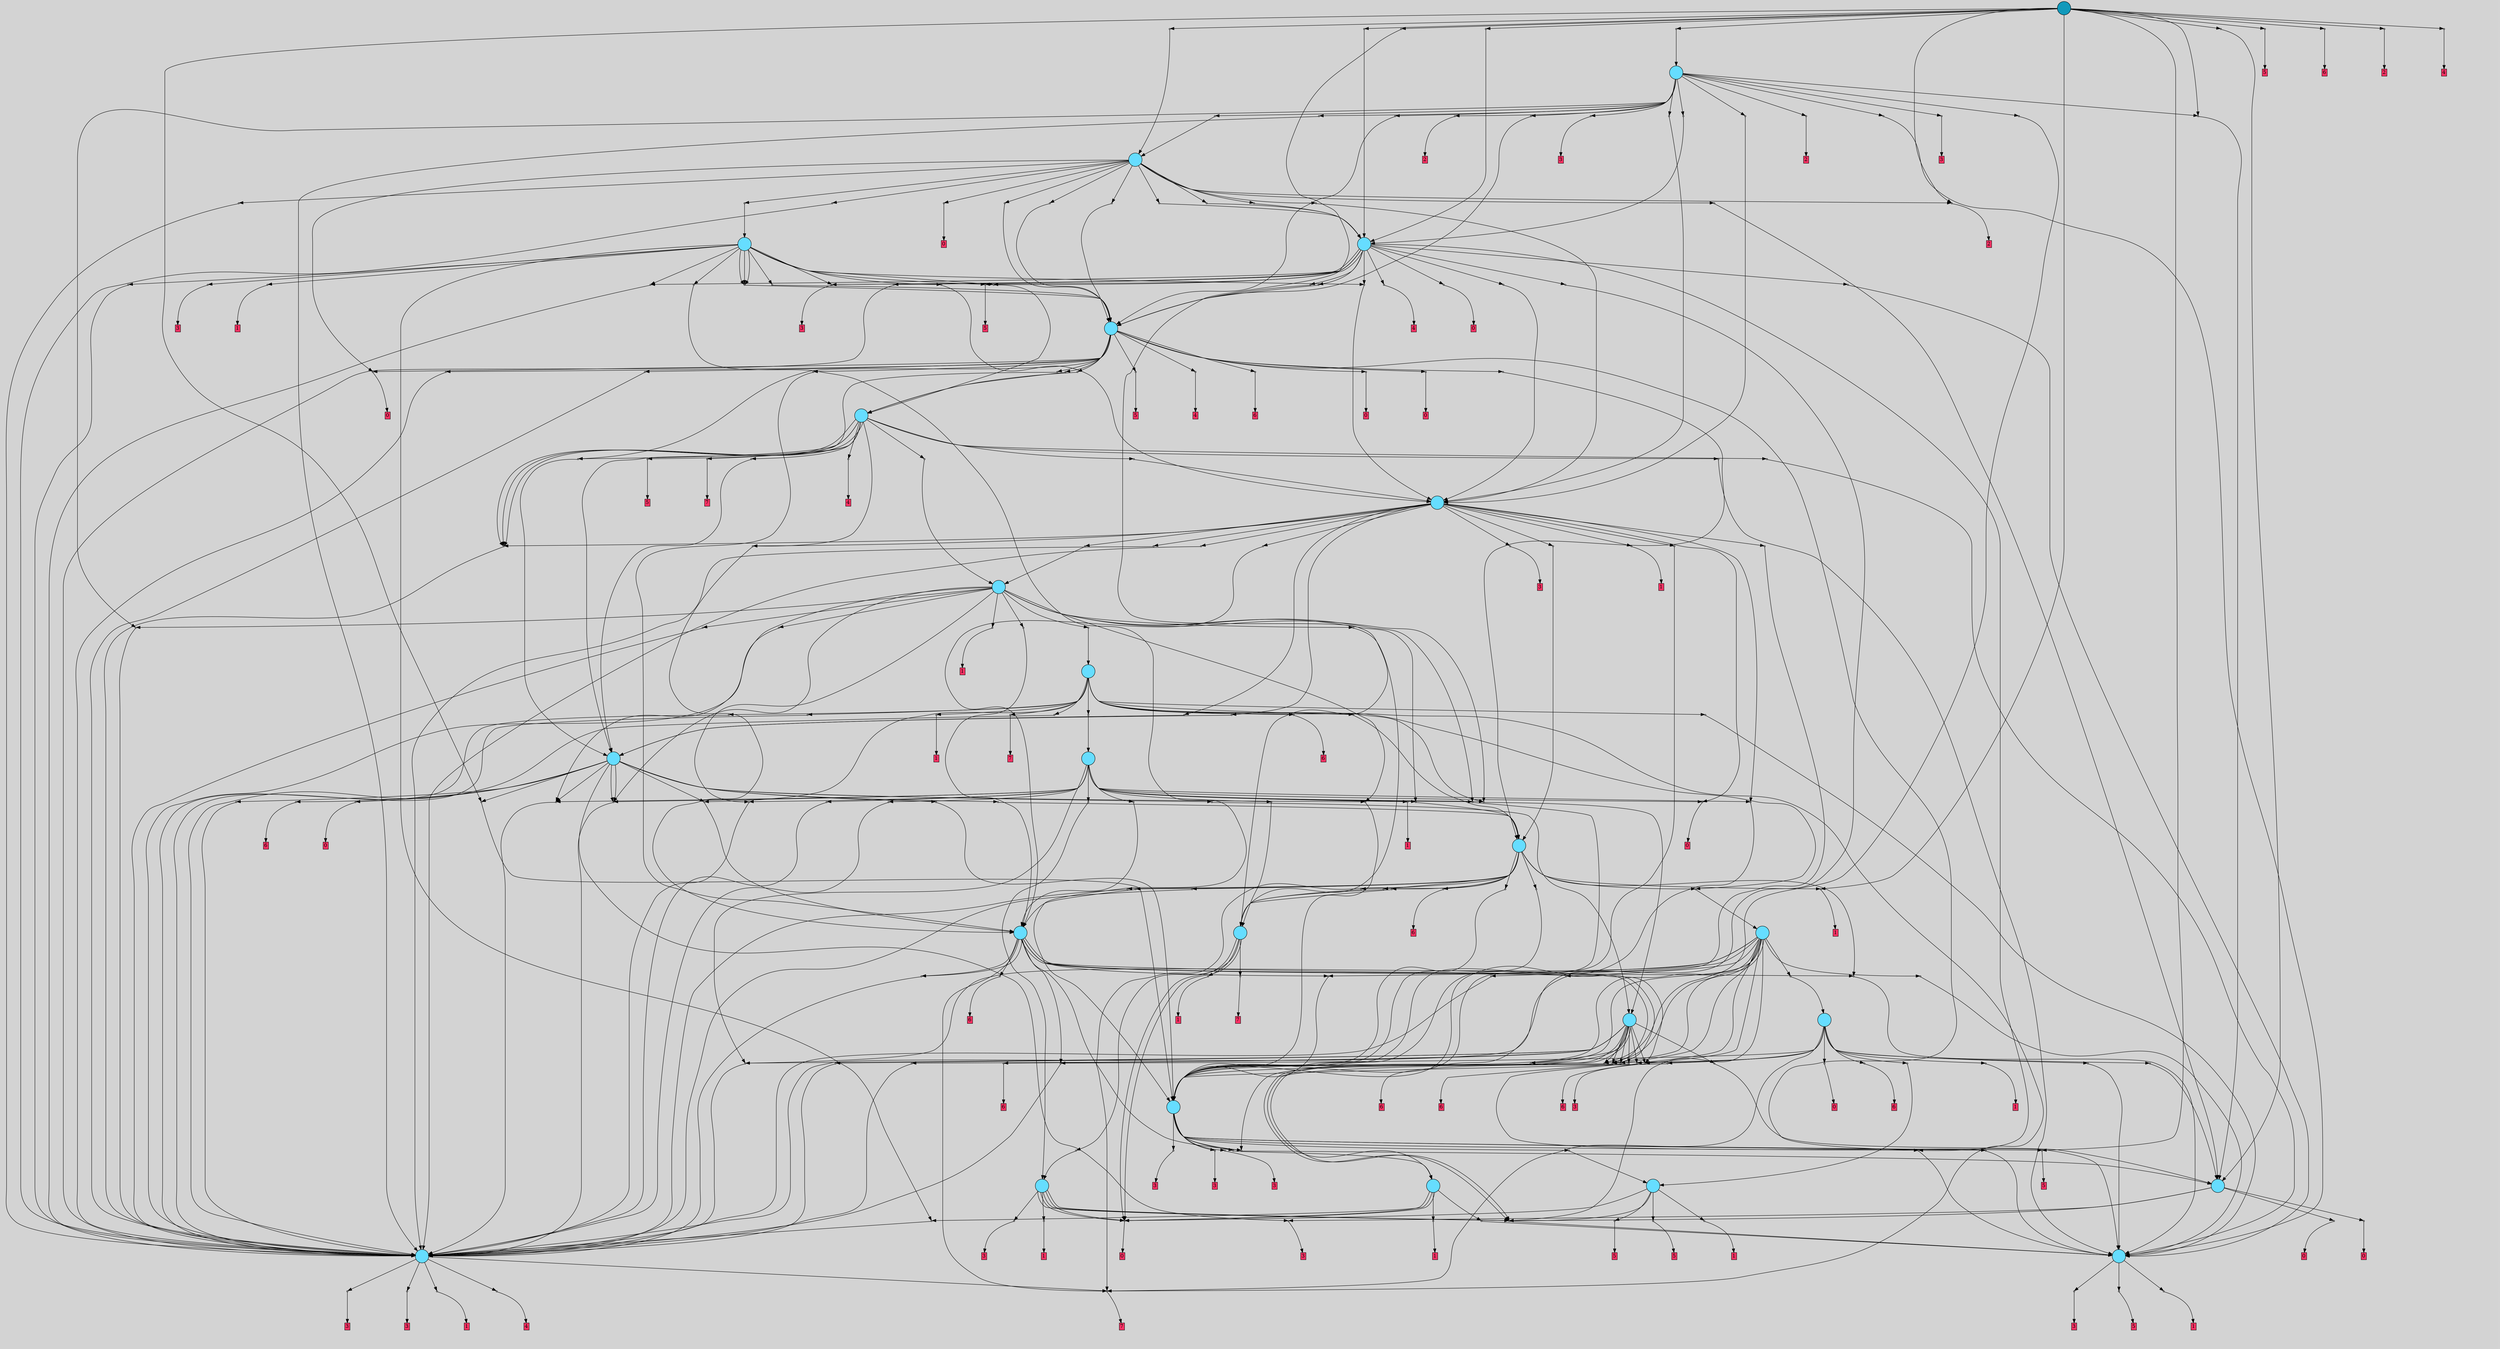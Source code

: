 // File exported with GEGELATI v1.3.1
// On the 2024-07-16 17:38:37
// With the MARL::MarlTPGGraphDotExporter
digraph{
	graph[pad = "0.212, 0.055" bgcolor = lightgray]
	node[shape=circle style = filled label = ""]
		T0 [fillcolor="#66ddff"]
		T1 [fillcolor="#66ddff"]
		T2 [fillcolor="#66ddff"]
		T3 [fillcolor="#66ddff"]
		T4 [fillcolor="#66ddff"]
		T5 [fillcolor="#66ddff"]
		T6 [fillcolor="#66ddff"]
		T7 [fillcolor="#66ddff"]
		T8 [fillcolor="#66ddff"]
		T9 [fillcolor="#66ddff"]
		T10 [fillcolor="#66ddff"]
		T11 [fillcolor="#66ddff"]
		T12 [fillcolor="#66ddff"]
		T13 [fillcolor="#66ddff"]
		T14 [fillcolor="#66ddff"]
		T15 [fillcolor="#66ddff"]
		T16 [fillcolor="#66ddff"]
		T17 [fillcolor="#66ddff"]
		T18 [fillcolor="#66ddff"]
		T32 [fillcolor="#66ddff"]
		T384 [fillcolor="#66ddff"]
		T486 [fillcolor="#66ddff"]
		T637 [fillcolor="#66ddff"]
		T728 [fillcolor="#66ddff"]
		T908 [fillcolor="#1199bb"]
		P42501 [fillcolor="#cccccc" shape=point] //
		I42501 [shape=box style=invis label="3|3&3|4#1|2&#92;n0|3&0|0#0|6&#92;n5|0&0|3#1|4&#92;n2|2&3|1#1|3&#92;n"]
		P42501 -> I42501[style=invis]
		A14007 [fillcolor="#ff3366" shape=box margin=0.03 width=0 height=0 label="5"]
		T0 -> P42501 -> A14007
		P42502 [fillcolor="#cccccc" shape=point] //
		I42502 [shape=box style=invis label="0|7&4|7#1|2&#92;n7|2&3|7#4|4&#92;n3|4&2|1#4|6&#92;n2|6&4|6#0|1&#92;n0|7&4|5#3|2&#92;n3|1&2|6#0|3&#92;n"]
		P42502 -> I42502[style=invis]
		A14008 [fillcolor="#ff3366" shape=box margin=0.03 width=0 height=0 label="1"]
		T0 -> P42502 -> A14008
		P42503 [fillcolor="#cccccc" shape=point] //
		I42503 [shape=box style=invis label="1|0&2|5#0|6&#92;n"]
		P42503 -> I42503[style=invis]
		A14009 [fillcolor="#ff3366" shape=box margin=0.03 width=0 height=0 label="3"]
		T0 -> P42503 -> A14009
		P42504 [fillcolor="#cccccc" shape=point] //
		I42504 [shape=box style=invis label="4|1&3|3#0|3&#92;n4|2&2|3#2|1&#92;n3|7&1|5#4|2&#92;n8|2&3|3#2|7&#92;n3|0&2|5#0|5&#92;n0|1&1|1#0|0&#92;n0|6&4|1#1|7&#92;n"]
		P42504 -> I42504[style=invis]
		A14010 [fillcolor="#ff3366" shape=box margin=0.03 width=0 height=0 label="3"]
		T1 -> P42504 -> A14010
		P42505 [fillcolor="#cccccc" shape=point] //
		I42505 [shape=box style=invis label="7|0&2|5#4|5&#92;n5|4&1|6#1|5&#92;n7|5&2|2#2|2&#92;n"]
		P42505 -> I42505[style=invis]
		A14011 [fillcolor="#ff3366" shape=box margin=0.03 width=0 height=0 label="3"]
		T1 -> P42505 -> A14011
		P42506 [fillcolor="#cccccc" shape=point] //
		I42506 [shape=box style=invis label="5|4&4|2#1|0&#92;n8|3&1|2#1|6&#92;n1|2&1|6#4|1&#92;n4|0&2|7#2|4&#92;n1|5&3|2#4|1&#92;n"]
		P42506 -> I42506[style=invis]
		A14012 [fillcolor="#ff3366" shape=box margin=0.03 width=0 height=0 label="7"]
		T1 -> P42506 -> A14012
		P42507 [fillcolor="#cccccc" shape=point] //
		I42507 [shape=box style=invis label="2|2&1|7#2|3&#92;n1|1&3|2#4|5&#92;n1|6&2|4#4|5&#92;n5|2&4|1#1|1&#92;n0|5&4|3#3|4&#92;n0|3&3|3#4|5&#92;n"]
		P42507 -> I42507[style=invis]
		A14013 [fillcolor="#ff3366" shape=box margin=0.03 width=0 height=0 label="1"]
		T1 -> P42507 -> A14013
		P42508 [fillcolor="#cccccc" shape=point] //
		I42508 [shape=box style=invis label="1|1&3|2#3|3&#92;n3|3&3|0#3|5&#92;n7|4&1|6#0|7&#92;n8|3&1|0#3|6&#92;n4|0&2|5#2|2&#92;n0|2&3|5#4|6&#92;n"]
		P42508 -> I42508[style=invis]
		A14014 [fillcolor="#ff3366" shape=box margin=0.03 width=0 height=0 label="4"]
		T1 -> P42508 -> A14014
		P42509 [fillcolor="#cccccc" shape=point] //
		I42509 [shape=box style=invis label="0|4&1|5#4|5&#92;n1|5&3|2#4|1&#92;n8|3&1|2#3|6&#92;n1|2&1|6#4|1&#92;n0|7&1|0#4|2&#92;n4|0&2|7#2|4&#92;n3|0&3|7#3|7&#92;n"]
		P42509 -> I42509[style=invis]
		T2 -> P42509 -> T1
		P42510 [fillcolor="#cccccc" shape=point] //
		I42510 [shape=box style=invis label="6|5&3|2#4|1&#92;n8|3&1|2#1|6&#92;n1|0&1|6#4|1&#92;n5|4&4|2#1|0&#92;n4|0&2|7#2|4&#92;n"]
		P42510 -> I42510[style=invis]
		T2 -> P42510 -> T0
		P42511 [fillcolor="#cccccc" shape=point] //
		I42511 [shape=box style=invis label="6|0&4|5#3|3&#92;n4|2&0|2#4|2&#92;n6|3&3|6#1|5&#92;n2|5&3|0#4|2&#92;n"]
		P42511 -> I42511[style=invis]
		A14015 [fillcolor="#ff3366" shape=box margin=0.03 width=0 height=0 label="0"]
		T2 -> P42511 -> A14015
		P42512 [fillcolor="#cccccc" shape=point] //
		I42512 [shape=box style=invis label="5|0&3|1#3|7&#92;n8|2&0|7#2|7&#92;n3|4&3|7#1|3&#92;n0|6&3|7#2|6&#92;n"]
		P42512 -> I42512[style=invis]
		A14016 [fillcolor="#ff3366" shape=box margin=0.03 width=0 height=0 label="1"]
		T2 -> P42512 -> A14016
		T2 -> P42511
		T3 -> P42511
		P42513 [fillcolor="#cccccc" shape=point] //
		I42513 [shape=box style=invis label="5|4&4|2#1|0&#92;n8|3&1|2#1|6&#92;n1|2&1|6#4|1&#92;n6|5&3|2#4|1&#92;n4|0&2|7#2|4&#92;n"]
		P42513 -> I42513[style=invis]
		T3 -> P42513 -> T0
		P42514 [fillcolor="#cccccc" shape=point] //
		I42514 [shape=box style=invis label="7|0&0|3#2|3&#92;n6|3&1|2#4|4&#92;n"]
		P42514 -> I42514[style=invis]
		A14017 [fillcolor="#ff3366" shape=box margin=0.03 width=0 height=0 label="5"]
		T3 -> P42514 -> A14017
		P42515 [fillcolor="#cccccc" shape=point] //
		I42515 [shape=box style=invis label="6|7&1|2#4|4&#92;n7|0&0|3#2|3&#92;n"]
		P42515 -> I42515[style=invis]
		A14018 [fillcolor="#ff3366" shape=box margin=0.03 width=0 height=0 label="5"]
		T3 -> P42515 -> A14018
		P42516 [fillcolor="#cccccc" shape=point] //
		I42516 [shape=box style=invis label="0|4&4|7#1|2&#92;n0|7&4|5#3|2&#92;n3|4&2|1#4|6&#92;n2|6&4|6#0|1&#92;n7|2&3|7#4|4&#92;n3|1&2|6#0|3&#92;n"]
		P42516 -> I42516[style=invis]
		A14019 [fillcolor="#ff3366" shape=box margin=0.03 width=0 height=0 label="1"]
		T3 -> P42516 -> A14019
		P42517 [fillcolor="#cccccc" shape=point] //
		I42517 [shape=box style=invis label="2|6&0|6#1|5&#92;n1|1&2|7#0|0&#92;n"]
		P42517 -> I42517[style=invis]
		A14020 [fillcolor="#ff3366" shape=box margin=0.03 width=0 height=0 label="0"]
		T4 -> P42517 -> A14020
		T4 -> P42513
		P42518 [fillcolor="#cccccc" shape=point] //
		I42518 [shape=box style=invis label="7|0&0|5#4|5&#92;n0|2&4|6#0|3&#92;n7|5&2|2#2|2&#92;n5|4&1|6#1|5&#92;n"]
		P42518 -> I42518[style=invis]
		A14021 [fillcolor="#ff3366" shape=box margin=0.03 width=0 height=0 label="3"]
		T4 -> P42518 -> A14021
		P42519 [fillcolor="#cccccc" shape=point] //
		I42519 [shape=box style=invis label="6|3&3|6#1|2&#92;n6|0&4|5#3|3&#92;n4|2&0|2#4|2&#92;n0|0&3|1#1|4&#92;n"]
		P42519 -> I42519[style=invis]
		A14022 [fillcolor="#ff3366" shape=box margin=0.03 width=0 height=0 label="0"]
		T4 -> P42519 -> A14022
		P42520 [fillcolor="#cccccc" shape=point] //
		I42520 [shape=box style=invis label="4|1&3|3#0|3&#92;n0|1&4|1#0|0&#92;n5|2&3|2#3|2&#92;n3|7&1|5#4|2&#92;n3|0&2|5#0|5&#92;n4|2&2|3#2|1&#92;n0|6&4|1#1|7&#92;n"]
		P42520 -> I42520[style=invis]
		A14023 [fillcolor="#ff3366" shape=box margin=0.03 width=0 height=0 label="3"]
		T5 -> P42520 -> A14023
		P42521 [fillcolor="#cccccc" shape=point] //
		I42521 [shape=box style=invis label="1|3&4|0#4|7&#92;n1|2&3|2#3|3&#92;n7|4&1|6#0|7&#92;n8|3&1|0#3|6&#92;n3|3&2|0#3|5&#92;n5|0&0|4#2|6&#92;n0|2&3|5#1|6&#92;n"]
		P42521 -> I42521[style=invis]
		A14024 [fillcolor="#ff3366" shape=box margin=0.03 width=0 height=0 label="1"]
		T5 -> P42521 -> A14024
		T5 -> P42511
		T5 -> P42513
		T5 -> P42513
		T5 -> P42513
		T5 -> P42511
		P42522 [fillcolor="#cccccc" shape=point] //
		I42522 [shape=box style=invis label="0|1&3|5#1|6&#92;n5|4&0|0#2|5&#92;n8|3&1|0#4|6&#92;n7|0&1|6#0|7&#92;n2|0&0|4#2|6&#92;n4|0&4|1#0|3&#92;n1|2&3|2#3|3&#92;n"]
		P42522 -> I42522[style=invis]
		T6 -> P42522 -> T4
		P42523 [fillcolor="#cccccc" shape=point] //
		I42523 [shape=box style=invis label="4|1&3|3#0|3&#92;n4|2&2|3#2|1&#92;n8|2&3|3#2|7&#92;n8|7&1|5#4|2&#92;n3|0&2|5#0|5&#92;n0|1&1|1#0|0&#92;n0|6&4|1#1|7&#92;n"]
		P42523 -> I42523[style=invis]
		A14025 [fillcolor="#ff3366" shape=box margin=0.03 width=0 height=0 label="3"]
		T6 -> P42523 -> A14025
		P42524 [fillcolor="#cccccc" shape=point] //
		I42524 [shape=box style=invis label="4|2&2|3#2|1&#92;n4|1&3|3#0|7&#92;n3|7&1|5#4|2&#92;n8|2&3|3#2|7&#92;n3|0&2|5#0|5&#92;n0|1&1|1#0|0&#92;n0|6&4|1#1|7&#92;n"]
		P42524 -> I42524[style=invis]
		A14026 [fillcolor="#ff3366" shape=box margin=0.03 width=0 height=0 label="3"]
		T6 -> P42524 -> A14026
		P42525 [fillcolor="#cccccc" shape=point] //
		I42525 [shape=box style=invis label="6|1&1|1#0|4&#92;n7|2&2|0#2|2&#92;n5|5&2|3#4|7&#92;n"]
		P42525 -> I42525[style=invis]
		A14027 [fillcolor="#ff3366" shape=box margin=0.03 width=0 height=0 label="3"]
		T6 -> P42525 -> A14027
		P42526 [fillcolor="#cccccc" shape=point] //
		I42526 [shape=box style=invis label="1|0&2|0#0|6&#92;n8|7&2|5#3|6&#92;n"]
		P42526 -> I42526[style=invis]
		T6 -> P42526 -> T2
		P42527 [fillcolor="#cccccc" shape=point] //
		I42527 [shape=box style=invis label="7|5&3|4#0|4&#92;n5|4&4|2#1|0&#92;n6|5&3|2#4|1&#92;n7|7&2|6#3|4&#92;n1|1&1|6#4|1&#92;n8|0&2|7#2|4&#92;n8|3&1|2#1|6&#92;n"]
		P42527 -> I42527[style=invis]
		T6 -> P42527 -> T0
		P42528 [fillcolor="#cccccc" shape=point] //
		I42528 [shape=box style=invis label="0|2&4|4#2|1&#92;n"]
		P42528 -> I42528[style=invis]
		A14028 [fillcolor="#ff3366" shape=box margin=0.03 width=0 height=0 label="5"]
		T6 -> P42528 -> A14028
		P42529 [fillcolor="#cccccc" shape=point] //
		I42529 [shape=box style=invis label="1|0&2|5#1|6&#92;n6|4&2|3#3|2&#92;n"]
		P42529 -> I42529[style=invis]
		T6 -> P42529 -> T3
		P42530 [fillcolor="#cccccc" shape=point] //
		I42530 [shape=box style=invis label="8|4&1|2#0|6&#92;n3|1&2|7#2|4&#92;n2|0&2|5#1|6&#92;n2|2&3|4#4|7&#92;n0|6&2|0#2|3&#92;n4|3&1|0#3|5&#92;n"]
		P42530 -> I42530[style=invis]
		T6 -> P42530 -> T0
		P42531 [fillcolor="#cccccc" shape=point] //
		I42531 [shape=box style=invis label="7|5&3|2#4|1&#92;n5|4&4|2#1|0&#92;n5|0&1|2#4|7&#92;n8|3&1|2#4|6&#92;n1|5&1|6#4|1&#92;n"]
		P42531 -> I42531[style=invis]
		A14029 [fillcolor="#ff3366" shape=box margin=0.03 width=0 height=0 label="7"]
		T7 -> P42531 -> A14029
		P42532 [fillcolor="#cccccc" shape=point] //
		I42532 [shape=box style=invis label="1|3&4|0#4|7&#92;n2|0&1|2#4|7&#92;n1|2&3|2#3|3&#92;n7|4&1|6#0|7&#92;n8|3&1|0#3|6&#92;n3|3&2|0#0|5&#92;n5|0&0|4#2|6&#92;n0|2&3|5#1|6&#92;n"]
		P42532 -> I42532[style=invis]
		A14030 [fillcolor="#ff3366" shape=box margin=0.03 width=0 height=0 label="1"]
		T7 -> P42532 -> A14030
		T7 -> P42511
		T7 -> P42511
		P42533 [fillcolor="#cccccc" shape=point] //
		I42533 [shape=box style=invis label="3|7&2|0#4|3&#92;n3|4&4|0#4|4&#92;n5|5&2|3#0|0&#92;n0|4&4|4#1|1&#92;n1|0&4|0#1|3&#92;n"]
		P42533 -> I42533[style=invis]
		T7 -> P42533 -> T5
		P42534 [fillcolor="#cccccc" shape=point] //
		I42534 [shape=box style=invis label="3|0&3|7#3|7&#92;n3|7&2|7#4|5&#92;n1|6&3|4#1|1&#92;n0|1&1|0#3|2&#92;n3|0&2|3#2|4&#92;n0|4&1|5#4|5&#92;n8|3&4|2#3|6&#92;n2|7&2|4#3|0&#92;n"]
		P42534 -> I42534[style=invis]
		T8 -> P42534 -> T1
		P42535 [fillcolor="#cccccc" shape=point] //
		I42535 [shape=box style=invis label="2|2&4|2#2|2&#92;n4|0&0|2#2|2&#92;n1|2&0|5#4|7&#92;n"]
		P42535 -> I42535[style=invis]
		T8 -> P42535 -> T6
		P42536 [fillcolor="#cccccc" shape=point] //
		I42536 [shape=box style=invis label="4|0&4|5#4|1&#92;n3|2&1|4#1|6&#92;n3|1&2|7#2|5&#92;n1|3&1|6#4|2&#92;n2|6&1|4#4|5&#92;n7|0&1|1#2|1&#92;n2|0&0|1#1|6&#92;n4|6&0|6#1|4&#92;n4|7&2|1#1|7&#92;n3|7&2|2#4|4&#92;n"]
		P42536 -> I42536[style=invis]
		A14031 [fillcolor="#ff3366" shape=box margin=0.03 width=0 height=0 label="6"]
		T8 -> P42536 -> A14031
		P42537 [fillcolor="#cccccc" shape=point] //
		I42537 [shape=box style=invis label="2|6&1|5#4|5&#92;n7|1&2|0#4|3&#92;n4|6&0|6#1|4&#92;n7|7&1|1#2|1&#92;n5|0&2|7#4|0&#92;n3|4&0|7#0|4&#92;n2|2&2|4#0|7&#92;n1|3&1|6#4|2&#92;n"]
		P42537 -> I42537[style=invis]
		A14032 [fillcolor="#ff3366" shape=box margin=0.03 width=0 height=0 label="6"]
		T8 -> P42537 -> A14032
		P42538 [fillcolor="#cccccc" shape=point] //
		I42538 [shape=box style=invis label="3|0&0|5#0|6&#92;n1|4&2|0#3|4&#92;n"]
		P42538 -> I42538[style=invis]
		A14033 [fillcolor="#ff3366" shape=box margin=0.03 width=0 height=0 label="3"]
		T8 -> P42538 -> A14033
		P42539 [fillcolor="#cccccc" shape=point] //
		I42539 [shape=box style=invis label="7|6&0|1#1|3&#92;n3|0&0|3#2|4&#92;n2|7&2|4#3|7&#92;n1|6&1|6#1|1&#92;n3|0&3|7#4|7&#92;n0|1&1|0#3|2&#92;n0|4&1|5#3|1&#92;n6|5&1|4#1|2&#92;n"]
		P42539 -> I42539[style=invis]
		T8 -> P42539 -> T1
		T8 -> P42536
		T8 -> P42522
		T8 -> P42506
		P42540 [fillcolor="#cccccc" shape=point] //
		I42540 [shape=box style=invis label="5|4&4|2#1|0&#92;n8|3&1|2#1|6&#92;n4|4&4|1#1|1&#92;n1|2&1|6#4|1&#92;n4|0&2|7#2|4&#92;n6|0&3|2#4|1&#92;n"]
		P42540 -> I42540[style=invis]
		T8 -> P42540 -> T0
		T8 -> P42539
		T9 -> P42534
		P42541 [fillcolor="#cccccc" shape=point] //
		I42541 [shape=box style=invis label="2|2&4|2#2|2&#92;n5|7&0|1#3|2&#92;n4|0&0|2#2|2&#92;n"]
		P42541 -> I42541[style=invis]
		T9 -> P42541 -> T6
		T9 -> P42538
		T9 -> P42536
		P42542 [fillcolor="#cccccc" shape=point] //
		I42542 [shape=box style=invis label="7|0&1|6#0|7&#92;n0|1&3|5#1|6&#92;n2|4&0|0#2|5&#92;n1|2&3|2#4|3&#92;n2|0&0|4#2|6&#92;n7|3&1|0#4|2&#92;n"]
		P42542 -> I42542[style=invis]
		T9 -> P42542 -> T4
		T9 -> P42506
		P42543 [fillcolor="#cccccc" shape=point] //
		I42543 [shape=box style=invis label="2|1&3|1#0|6&#92;n5|4&4|2#1|0&#92;n8|3&1|2#1|6&#92;n1|2&1|6#4|1&#92;n4|4&4|1#1|1&#92;n4|0&2|7#2|4&#92;n6|0&4|2#4|1&#92;n"]
		P42543 -> I42543[style=invis]
		T9 -> P42543 -> T0
		P42544 [fillcolor="#cccccc" shape=point] //
		I42544 [shape=box style=invis label="6|5&2|1#1|3&#92;n0|5&0|0#4|2&#92;n2|0&3|7#2|2&#92;n"]
		P42544 -> I42544[style=invis]
		A14034 [fillcolor="#ff3366" shape=box margin=0.03 width=0 height=0 label="0"]
		T9 -> P42544 -> A14034
		P42545 [fillcolor="#cccccc" shape=point] //
		I42545 [shape=box style=invis label="0|1&2|7#4|5&#92;n3|7&2|3#4|4&#92;n2|0&0|1#1|6&#92;n3|2&1|4#1|6&#92;n2|6&1|5#4|5&#92;n7|0&1|1#2|1&#92;n4|0&4|5#4|1&#92;n4|6&0|6#1|4&#92;n7|2&1|0#4|3&#92;n1|3&1|6#4|2&#92;n"]
		P42545 -> I42545[style=invis]
		A14035 [fillcolor="#ff3366" shape=box margin=0.03 width=0 height=0 label="6"]
		T9 -> P42545 -> A14035
		P42546 [fillcolor="#cccccc" shape=point] //
		I42546 [shape=box style=invis label="6|4&2|6#3|2&#92;n8|2&4|0#1|3&#92;n"]
		P42546 -> I42546[style=invis]
		T9 -> P42546 -> T3
		P42547 [fillcolor="#cccccc" shape=point] //
		I42547 [shape=box style=invis label="6|7&0|7#0|7&#92;n1|3&4|0#4|7&#92;n1|2&3|2#3|4&#92;n7|4&1|6#0|7&#92;n8|3&1|0#3|6&#92;n5|0&0|4#2|6&#92;n3|3&2|0#3|5&#92;n0|2&3|5#1|6&#92;n"]
		P42547 -> I42547[style=invis]
		A14036 [fillcolor="#ff3366" shape=box margin=0.03 width=0 height=0 label="1"]
		T9 -> P42547 -> A14036
		T10 -> P42522
		P42548 [fillcolor="#cccccc" shape=point] //
		I42548 [shape=box style=invis label="4|0&4|5#4|1&#92;n3|1&2|7#1|5&#92;n1|3&1|6#4|2&#92;n2|6&1|4#4|5&#92;n2|0&0|1#1|6&#92;n4|6&0|6#1|4&#92;n7|0&1|1#2|1&#92;n5|7&2|1#1|7&#92;n2|1&0|2#1|3&#92;n3|7&2|2#4|4&#92;n"]
		P42548 -> I42548[style=invis]
		A14037 [fillcolor="#ff3366" shape=box margin=0.03 width=0 height=0 label="6"]
		T10 -> P42548 -> A14037
		P42549 [fillcolor="#cccccc" shape=point] //
		I42549 [shape=box style=invis label="3|0&3|7#4|7&#92;n3|7&2|7#4|5&#92;n0|4&1|5#4|5&#92;n0|1&1|0#3|2&#92;n3|0&2|3#2|4&#92;n1|6&3|4#1|1&#92;n8|3&4|2#3|6&#92;n2|7&2|4#3|0&#92;n"]
		P42549 -> I42549[style=invis]
		T10 -> P42549 -> T1
		P42550 [fillcolor="#cccccc" shape=point] //
		I42550 [shape=box style=invis label="2|2&1|4#3|0&#92;n8|5&1|2#1|6&#92;n5|4&4|1#1|0&#92;n3|4&2|0#4|5&#92;n8|6&4|4#1|4&#92;n0|0&3|6#0|4&#92;n3|5&4|1#2|5&#92;n"]
		P42550 -> I42550[style=invis]
		T10 -> P42550 -> T0
		T10 -> P42513
		T10 -> P42513
		P42551 [fillcolor="#cccccc" shape=point] //
		I42551 [shape=box style=invis label="1|0&2|3#1|6&#92;n6|7&2|2#3|0&#92;n8|1&1|2#3|6&#92;n6|3&2|5#2|3&#92;n0|7&1|0#4|2&#92;n1|5&3|2#4|6&#92;n1|2&1|6#2|1&#92;n"]
		P42551 -> I42551[style=invis]
		T10 -> P42551 -> T1
		P42552 [fillcolor="#cccccc" shape=point] //
		I42552 [shape=box style=invis label="3|2&1|4#1|6&#92;n4|0&4|5#4|1&#92;n1|3&1|6#4|2&#92;n2|0&0|1#1|6&#92;n7|0&1|1#2|1&#92;n2|6&1|4#4|7&#92;n3|7&2|1#4|4&#92;n4|7&2|4#1|7&#92;n"]
		P42552 -> I42552[style=invis]
		A14038 [fillcolor="#ff3366" shape=box margin=0.03 width=0 height=0 label="6"]
		T10 -> P42552 -> A14038
		T10 -> P42536
		P42553 [fillcolor="#cccccc" shape=point] //
		I42553 [shape=box style=invis label="7|0&1|6#0|7&#92;n5|4&0|0#2|5&#92;n3|2&4|3#1|1&#92;n2|0&0|4#2|6&#92;n8|3&1|0#4|6&#92;n4|0&4|1#0|3&#92;n1|2&4|2#3|3&#92;n"]
		P42553 -> I42553[style=invis]
		T10 -> P42553 -> T4
		P42554 [fillcolor="#cccccc" shape=point] //
		I42554 [shape=box style=invis label="0|2&1|7#2|6&#92;n6|0&2|0#3|4&#92;n"]
		P42554 -> I42554[style=invis]
		T10 -> P42554 -> T2
		P42555 [fillcolor="#cccccc" shape=point] //
		I42555 [shape=box style=invis label="2|2&4|6#2|2&#92;n4|0&0|2#2|2&#92;n"]
		P42555 -> I42555[style=invis]
		T10 -> P42555 -> T6
		T10 -> P42538
		P42556 [fillcolor="#cccccc" shape=point] //
		I42556 [shape=box style=invis label="1|5&3|2#4|1&#92;n8|3&1|2#3|6&#92;n3|0&3|7#3|7&#92;n0|7&1|0#4|2&#92;n4|0&2|7#2|4&#92;n6|7&2|2#3|0&#92;n1|2&1|6#4|1&#92;n"]
		P42556 -> I42556[style=invis]
		T10 -> P42556 -> T1
		P42557 [fillcolor="#cccccc" shape=point] //
		I42557 [shape=box style=invis label="4|0&4|5#4|1&#92;n3|1&2|7#2|5&#92;n1|3&1|6#4|2&#92;n2|6&1|4#4|5&#92;n7|0&1|1#2|1&#92;n2|0&0|1#1|6&#92;n3|7&2|2#4|4&#92;n4|7&2|1#1|7&#92;n4|6&0|6#1|7&#92;n"]
		P42557 -> I42557[style=invis]
		A14039 [fillcolor="#ff3366" shape=box margin=0.03 width=0 height=0 label="6"]
		T10 -> P42557 -> A14039
		T11 -> P42548
		P42558 [fillcolor="#cccccc" shape=point] //
		I42558 [shape=box style=invis label="2|2&1|4#3|0&#92;n3|4&2|0#4|5&#92;n5|4&4|1#1|0&#92;n8|5&1|2#1|6&#92;n0|0&3|6#0|4&#92;n3|5&4|1#2|0&#92;n"]
		P42558 -> I42558[style=invis]
		T11 -> P42558 -> T0
		P42559 [fillcolor="#cccccc" shape=point] //
		I42559 [shape=box style=invis label="5|1&4|2#1|0&#92;n8|6&1|2#1|6&#92;n1|2&1|6#4|1&#92;n4|0&0|2#2|4&#92;n"]
		P42559 -> I42559[style=invis]
		T11 -> P42559 -> T9
		T11 -> P42535
		T11 -> P42513
		P42560 [fillcolor="#cccccc" shape=point] //
		I42560 [shape=box style=invis label="1|0&2|3#1|6&#92;n6|7&2|2#3|0&#92;n3|1&1|2#3|6&#92;n6|3&2|5#2|3&#92;n1|5&3|2#4|6&#92;n0|7&1|0#4|2&#92;n"]
		P42560 -> I42560[style=invis]
		T11 -> P42560 -> T1
		T11 -> P42552
		T11 -> P42536
		T11 -> P42554
		T11 -> P42555
		T11 -> P42538
		T11 -> P42556
		T11 -> P42554
		P42561 [fillcolor="#cccccc" shape=point] //
		I42561 [shape=box style=invis label="6|0&4|3#4|2&#92;n0|2&3|7#3|7&#92;n3|7&2|7#4|2&#92;n8|3&4|2#3|6&#92;n0|1&1|0#3|2&#92;n0|4&1|5#4|5&#92;n1|1&1|6#2|2&#92;n2|6&1|0#0|7&#92;n2|7&2|4#3|0&#92;n1|6&3|4#1|1&#92;n"]
		P42561 -> I42561[style=invis]
		T11 -> P42561 -> T1
		P42562 [fillcolor="#cccccc" shape=point] //
		I42562 [shape=box style=invis label="7|0&2|6#0|4&#92;n6|6&0|2#1|5&#92;n"]
		P42562 -> I42562[style=invis]
		T12 -> P42562 -> T6
		P42563 [fillcolor="#cccccc" shape=point] //
		I42563 [shape=box style=invis label="6|6&3|4#1|1&#92;n3|0&3|7#0|7&#92;n2|7&2|5#3|1&#92;n8|1&1|0#3|2&#92;n7|0&2|3#2|4&#92;n"]
		P42563 -> I42563[style=invis]
		A14040 [fillcolor="#ff3366" shape=box margin=0.03 width=0 height=0 label="1"]
		T12 -> P42563 -> A14040
		P42564 [fillcolor="#cccccc" shape=point] //
		I42564 [shape=box style=invis label="4|3&3|0#3|5&#92;n3|6&0|7#3|0&#92;n8|4&1|2#0|6&#92;n8|0&3|7#4|1&#92;n2|0&2|5#3|6&#92;n3|0&2|6#0|1&#92;n0|7&2|6#4|6&#92;n0|6&2|0#2|3&#92;n3|1&2|7#2|4&#92;n"]
		P42564 -> I42564[style=invis]
		T12 -> P42564 -> T8
		P42565 [fillcolor="#cccccc" shape=point] //
		I42565 [shape=box style=invis label="6|6&1|0#0|3&#92;n3|0&0|4#3|6&#92;n8|3&4|2#3|6&#92;n3|7&2|7#2|5&#92;n1|6&3|4#1|1&#92;n3|0&3|7#3|7&#92;n0|4&1|5#4|5&#92;n2|0&2|4#2|0&#92;n"]
		P42565 -> I42565[style=invis]
		T12 -> P42565 -> T11
		P42566 [fillcolor="#cccccc" shape=point] //
		I42566 [shape=box style=invis label="3|0&4|7#3|7&#92;n3|7&2|7#4|5&#92;n0|1&1|0#3|2&#92;n2|7&2|7#3|0&#92;n6|1&2|0#3|4&#92;n3|0&2|3#2|4&#92;n0|4&1|5#4|5&#92;n8|3&4|2#3|6&#92;n7|5&2|0#3|2&#92;n"]
		P42566 -> I42566[style=invis]
		T12 -> P42566 -> T1
		P42567 [fillcolor="#cccccc" shape=point] //
		I42567 [shape=box style=invis label="2|2&1|4#3|0&#92;n3|4&2|0#4|5&#92;n8|5&1|2#1|6&#92;n0|6&0|3#3|3&#92;n0|0&3|0#0|7&#92;n3|5&4|1#2|0&#92;n5|4&4|1#0|0&#92;n"]
		P42567 -> I42567[style=invis]
		T12 -> P42567 -> T7
		T12 -> P42540
		P42568 [fillcolor="#cccccc" shape=point] //
		I42568 [shape=box style=invis label="6|0&1|1#2|1&#92;n1|3&1|6#0|3&#92;n8|4&4|7#4|4&#92;n3|0&4|5#3|1&#92;n5|0&4|5#3|5&#92;n3|1&2|7#2|5&#92;n2|0&0|1#1|1&#92;n4|6&0|6#1|4&#92;n3|7&1|2#4|4&#92;n"]
		P42568 -> I42568[style=invis]
		A14041 [fillcolor="#ff3366" shape=box margin=0.03 width=0 height=0 label="6"]
		T12 -> P42568 -> A14041
		T12 -> P42506
		P42569 [fillcolor="#cccccc" shape=point] //
		I42569 [shape=box style=invis label="7|7&1|5#2|0&#92;n0|0&3|7#3|7&#92;n2|7&1|7#4|2&#92;n1|5&3|5#3|4&#92;n6|0&4|1#4|2&#92;n1|1&1|6#2|2&#92;n1|1&1|0#3|2&#92;n2|6&1|0#0|7&#92;n1|6&3|4#1|1&#92;n"]
		P42569 -> I42569[style=invis]
		T12 -> P42569 -> T1
		P42570 [fillcolor="#cccccc" shape=point] //
		I42570 [shape=box style=invis label="7|1&1|6#0|6&#92;n5|2&3|1#4|2&#92;n4|3&2|5#3|0&#92;n7|4&1|7#3|5&#92;n0|0&4|2#4|3&#92;n"]
		P42570 -> I42570[style=invis]
		T12 -> P42570 -> T7
		P42571 [fillcolor="#cccccc" shape=point] //
		I42571 [shape=box style=invis label="2|2&1|4#3|0&#92;n3|4&2|0#4|5&#92;n8|5&1|2#1|6&#92;n0|0&3|0#0|7&#92;n5|4&4|1#1|0&#92;n3|5&4|1#2|0&#92;n"]
		P42571 -> I42571[style=invis]
		T12 -> P42571 -> T7
		P42572 [fillcolor="#cccccc" shape=point] //
		I42572 [shape=box style=invis label="8|1&0|1#0|6&#92;n3|3&3|0#1|3&#92;n0|7&1|2#3|4&#92;n3|5&0|0#1|2&#92;n3|0&0|2#0|6&#92;n1|1&4|6#1|0&#92;n7|3&2|3#2|7&#92;n5|6&4|7#1|7&#92;n2|5&1|6#3|1&#92;n3|4&2|2#0|2&#92;n"]
		P42572 -> I42572[style=invis]
		T12 -> P42572 -> T6
		P42573 [fillcolor="#cccccc" shape=point] //
		I42573 [shape=box style=invis label="3|5&0|0#1|2&#92;n3|3&3|0#1|3&#92;n8|1&0|1#1|6&#92;n2|5&1|6#3|1&#92;n1|1&4|6#1|0&#92;n5|3&4|7#3|7&#92;n3|0&0|2#0|6&#92;n"]
		P42573 -> I42573[style=invis]
		T13 -> P42573 -> T6
		P42574 [fillcolor="#cccccc" shape=point] //
		I42574 [shape=box style=invis label="4|0&4|0#2|2&#92;n4|7&0|0#3|3&#92;n8|2&2|3#4|6&#92;n1|1&1|5#0|3&#92;n"]
		P42574 -> I42574[style=invis]
		T13 -> P42574 -> T12
		P42575 [fillcolor="#cccccc" shape=point] //
		I42575 [shape=box style=invis label="3|0&1|4#1|5&#92;n1|7&4|6#0|4&#92;n2|5&2|2#1|5&#92;n7|2&2|3#0|2&#92;n4|2&3|7#2|6&#92;n"]
		P42575 -> I42575[style=invis]
		A14042 [fillcolor="#ff3366" shape=box margin=0.03 width=0 height=0 label="0"]
		T13 -> P42575 -> A14042
		P42576 [fillcolor="#cccccc" shape=point] //
		I42576 [shape=box style=invis label="2|2&4|7#2|2&#92;n1|2&0|5#4|7&#92;n4|0&0|2#2|2&#92;n"]
		P42576 -> I42576[style=invis]
		T13 -> P42576 -> T6
		P42577 [fillcolor="#cccccc" shape=point] //
		I42577 [shape=box style=invis label="4|3&3|0#3|5&#92;n3|6&0|7#3|0&#92;n3|0&2|6#0|1&#92;n1|4&1|5#3|3&#92;n2|0&2|5#3|6&#92;n0|6&2|0#2|3&#92;n3|1&2|7#2|4&#92;n"]
		P42577 -> I42577[style=invis]
		T13 -> P42577 -> T8
		P42578 [fillcolor="#cccccc" shape=point] //
		I42578 [shape=box style=invis label="0|0&3|6#0|7&#92;n3|7&1|1#1|0&#92;n7|3&4|7#3|6&#92;n2|2&1|4#3|0&#92;n8|1&0|6#1|6&#92;n8|5&1|2#1|6&#92;n3|4&2|0#4|5&#92;n"]
		P42578 -> I42578[style=invis]
		T13 -> P42578 -> T7
		P42579 [fillcolor="#cccccc" shape=point] //
		I42579 [shape=box style=invis label="3|1&3|7#4|2&#92;n0|2&3|7#3|7&#92;n1|6&3|4#1|1&#92;n8|3&4|2#3|6&#92;n0|1&1|0#3|2&#92;n0|4&1|5#4|5&#92;n1|1&1|6#2|2&#92;n2|6&1|0#0|7&#92;n2|7&2|4#3|0&#92;n6|0&4|3#4|2&#92;n"]
		P42579 -> I42579[style=invis]
		T13 -> P42579 -> T1
		P42580 [fillcolor="#cccccc" shape=point] //
		I42580 [shape=box style=invis label="1|5&1|3#4|4&#92;n7|5&2|3#4|1&#92;n2|0&0|5#0|7&#92;n2|6&2|2#4|5&#92;n3|5&3|6#3|2&#92;n5|2&2|1#2|1&#92;n"]
		P42580 -> I42580[style=invis]
		T13 -> P42580 -> T5
		P42581 [fillcolor="#cccccc" shape=point] //
		I42581 [shape=box style=invis label="6|6&3|3#1|1&#92;n5|6&1|0#3|6&#92;n0|1&1|0#3|2&#92;n7|7&2|7#4|5&#92;n0|4&1|5#4|5&#92;n8|3&4|7#3|6&#92;n2|7&2|4#3|0&#92;n"]
		P42581 -> I42581[style=invis]
		T13 -> P42581 -> T1
		P42582 [fillcolor="#cccccc" shape=point] //
		I42582 [shape=box style=invis label="3|0&3|7#3|7&#92;n8|3&4|2#3|6&#92;n1|6&3|4#1|1&#92;n3|0&2|3#2|4&#92;n0|4&1|5#4|5&#92;n3|7&2|7#2|5&#92;n2|7&2|4#3|0&#92;n"]
		P42582 -> I42582[style=invis]
		T13 -> P42582 -> T1
		P42583 [fillcolor="#cccccc" shape=point] //
		I42583 [shape=box style=invis label="4|3&3|0#3|5&#92;n3|6&0|7#3|0&#92;n8|4&1|2#0|6&#92;n8|0&3|7#4|1&#92;n2|0&2|5#3|6&#92;n3|0&2|6#0|1&#92;n0|6&2|0#2|3&#92;n0|7&2|6#4|2&#92;n3|1&2|7#2|4&#92;n"]
		P42583 -> I42583[style=invis]
		T13 -> P42583 -> T10
		P42584 [fillcolor="#cccccc" shape=point] //
		I42584 [shape=box style=invis label="2|6&2|4#3|0&#92;n3|7&2|7#2|5&#92;n1|6&3|4#1|1&#92;n3|0&2|3#1|4&#92;n4|4&1|0#1|5&#92;n3|0&3|7#3|7&#92;n8|3&4|2#3|2&#92;n0|4&1|5#4|5&#92;n"]
		P42584 -> I42584[style=invis]
		T13 -> P42584 -> T1
		T13 -> P42556
		P42585 [fillcolor="#cccccc" shape=point] //
		I42585 [shape=box style=invis label="2|2&0|4#3|2&#92;n3|0&0|5#0|6&#92;n1|4&2|0#3|2&#92;n0|3&3|1#2|3&#92;n"]
		P42585 -> I42585[style=invis]
		A14043 [fillcolor="#ff3366" shape=box margin=0.03 width=0 height=0 label="1"]
		T13 -> P42585 -> A14043
		P42586 [fillcolor="#cccccc" shape=point] //
		I42586 [shape=box style=invis label="8|0&3|7#3|7&#92;n3|7&2|7#4|5&#92;n1|6&3|4#1|1&#92;n0|1&1|0#3|2&#92;n0|4&1|5#4|5&#92;n3|0&2|3#2|4&#92;n8|3&4|2#3|6&#92;n"]
		P42586 -> I42586[style=invis]
		T13 -> P42586 -> T1
		P42587 [fillcolor="#cccccc" shape=point] //
		I42587 [shape=box style=invis label="6|0&1|1#2|1&#92;n8|4&4|7#4|4&#92;n1|1&1|6#0|3&#92;n3|0&4|5#3|1&#92;n5|0&4|5#3|5&#92;n3|1&2|7#2|5&#92;n2|0&0|1#1|1&#92;n4|6&0|6#1|4&#92;n3|7&1|2#4|4&#92;n"]
		P42587 -> I42587[style=invis]
		A14044 [fillcolor="#ff3366" shape=box margin=0.03 width=0 height=0 label="6"]
		T14 -> P42587 -> A14044
		P42588 [fillcolor="#cccccc" shape=point] //
		I42588 [shape=box style=invis label="2|2&0|4#3|2&#92;n3|0&0|5#0|6&#92;n1|4&2|0#3|2&#92;n"]
		P42588 -> I42588[style=invis]
		A14045 [fillcolor="#ff3366" shape=box margin=0.03 width=0 height=0 label="1"]
		T14 -> P42588 -> A14045
		T14 -> P42506
		P42589 [fillcolor="#cccccc" shape=point] //
		I42589 [shape=box style=invis label="0|2&3|7#3|7&#92;n3|1&3|7#4|2&#92;n1|6&3|4#1|1&#92;n8|3&4|2#3|6&#92;n2|6&1|0#0|7&#92;n0|4&1|5#4|7&#92;n1|1&1|6#2|2&#92;n0|1&1|0#3|2&#92;n2|5&2|4#3|0&#92;n6|0&4|3#4|2&#92;n"]
		P42589 -> I42589[style=invis]
		T14 -> P42589 -> T1
		P42590 [fillcolor="#cccccc" shape=point] //
		I42590 [shape=box style=invis label="4|3&3|0#3|5&#92;n3|6&0|7#3|0&#92;n8|4&1|2#0|6&#92;n8|0&3|7#4|5&#92;n0|6&2|0#2|3&#92;n3|0&2|6#0|1&#92;n2|0&2|5#3|6&#92;n0|7&2|6#4|2&#92;n3|1&2|7#2|4&#92;n8|0&3|2#3|2&#92;n"]
		P42590 -> I42590[style=invis]
		T14 -> P42590 -> T13
		P42591 [fillcolor="#cccccc" shape=point] //
		I42591 [shape=box style=invis label="0|7&0|4#3|3&#92;n3|7&1|6#1|2&#92;n3|0&3|7#1|7&#92;n3|0&2|3#1|4&#92;n1|3&2|4#1|1&#92;n3|7&2|7#2|5&#92;n7|0&0|5#3|0&#92;n2|7&2|4#3|7&#92;n0|4&1|5#4|5&#92;n"]
		P42591 -> I42591[style=invis]
		T14 -> P42591 -> T1
		T14 -> P42565
		P42592 [fillcolor="#cccccc" shape=point] //
		I42592 [shape=box style=invis label="7|0&0|6#3|1&#92;n8|7&0|6#4|7&#92;n6|5&3|2#4|4&#92;n6|4&4|2#2|3&#92;n0|2&4|2#1|0&#92;n"]
		P42592 -> I42592[style=invis]
		T14 -> P42592 -> T0
		T14 -> P42583
		P42593 [fillcolor="#cccccc" shape=point] //
		I42593 [shape=box style=invis label="5|4&4|2#1|7&#92;n8|3&1|2#1|6&#92;n1|2&1|6#4|1&#92;n5|0&2|7#3|2&#92;n4|0&2|7#2|4&#92;n1|5&3|2#4|1&#92;n"]
		P42593 -> I42593[style=invis]
		A14046 [fillcolor="#ff3366" shape=box margin=0.03 width=0 height=0 label="7"]
		T14 -> P42593 -> A14046
		P42594 [fillcolor="#cccccc" shape=point] //
		I42594 [shape=box style=invis label="4|0&4|0#1|2&#92;n8|2&2|3#4|6&#92;n1|1&1|5#0|3&#92;n"]
		P42594 -> I42594[style=invis]
		T14 -> P42594 -> T12
		P42595 [fillcolor="#cccccc" shape=point] //
		I42595 [shape=box style=invis label="0|6&2|0#2|3&#92;n3|0&2|6#0|1&#92;n8|0&3|7#4|1&#92;n2|0&2|5#3|6&#92;n3|4&0|7#3|0&#92;n4|3&3|0#3|5&#92;n3|1&2|7#2|4&#92;n"]
		P42595 -> I42595[style=invis]
		T14 -> P42595 -> T8
		P42596 [fillcolor="#cccccc" shape=point] //
		I42596 [shape=box style=invis label="1|0&2|3#1|6&#92;n1|5&3|2#4|6&#92;n8|1&1|2#3|6&#92;n6|3&2|5#2|3&#92;n0|7&1|0#4|2&#92;n6|7&2|2#3|0&#92;n1|2&1|6#2|1&#92;n8|4&0|5#1|0&#92;n"]
		P42596 -> I42596[style=invis]
		T14 -> P42596 -> T1
		T15 -> P42574
		T15 -> P42576
		P42597 [fillcolor="#cccccc" shape=point] //
		I42597 [shape=box style=invis label="1|4&1|5#3|3&#92;n3|6&0|7#3|0&#92;n4|3&3|0#3|5&#92;n1|5&3|1#0|3&#92;n2|0&2|5#3|6&#92;n0|2&2|0#2|3&#92;n3|1&2|7#2|4&#92;n"]
		P42597 -> I42597[style=invis]
		T15 -> P42597 -> T8
		P42598 [fillcolor="#cccccc" shape=point] //
		I42598 [shape=box style=invis label="0|0&1|6#0|7&#92;n3|4&2|0#4|5&#92;n7|3&4|7#3|6&#92;n2|2&1|4#3|0&#92;n8|1&0|6#1|6&#92;n8|5&1|2#1|6&#92;n3|7&1|1#1|0&#92;n"]
		P42598 -> I42598[style=invis]
		T15 -> P42598 -> T7
		T15 -> P42579
		P42599 [fillcolor="#cccccc" shape=point] //
		I42599 [shape=box style=invis label="3|5&2|4#3|1&#92;n7|5&2|4#1|5&#92;n3|4&0|0#2|5&#92;n5|2&2|1#4|1&#92;n1|5&1|3#4|4&#92;n2|6&2|2#4|5&#92;n1|0&1|5#0|3&#92;n"]
		P42599 -> I42599[style=invis]
		A14047 [fillcolor="#ff3366" shape=box margin=0.03 width=0 height=0 label="1"]
		T15 -> P42599 -> A14047
		P42600 [fillcolor="#cccccc" shape=point] //
		I42600 [shape=box style=invis label="6|2&4|6#3|0&#92;n5|3&1|3#3|6&#92;n8|3&1|0#3|6&#92;n8|7&0|3#2|6&#92;n7|1&3|4#4|4&#92;n2|1&4|3#2|0&#92;n0|0&4|4#2|3&#92;n4|5&3|0#3|2&#92;n6|6&3|3#1|2&#92;n7|6&2|7#3|7&#92;n"]
		P42600 -> I42600[style=invis]
		T15 -> P42600 -> T14
		T15 -> P42582
		T15 -> P42584
		P42601 [fillcolor="#cccccc" shape=point] //
		I42601 [shape=box style=invis label="1|5&0|1#2|3&#92;n1|5&3|4#4|1&#92;n4|1&0|3#3|1&#92;n4|0&2|3#2|5&#92;n1|2&1|1#4|1&#92;n6|7&2|2#3|0&#92;n2|1&1|2#3|4&#92;n0|7&1|0#4|2&#92;n4|3&1|2#3|6&#92;n7|4&3|7#0|1&#92;n"]
		P42601 -> I42601[style=invis]
		T15 -> P42601 -> T1
		P42602 [fillcolor="#cccccc" shape=point] //
		I42602 [shape=box style=invis label="8|0&3|7#3|7&#92;n3|0&4|3#2|4&#92;n1|6&3|4#1|1&#92;n0|1&1|0#3|2&#92;n3|7&2|7#4|5&#92;n0|4&1|5#4|5&#92;n8|3&4|2#2|6&#92;n"]
		P42602 -> I42602[style=invis]
		T15 -> P42602 -> T1
		P42603 [fillcolor="#cccccc" shape=point] //
		I42603 [shape=box style=invis label="1|2&2|5#4|7&#92;n4|0&0|2#2|2&#92;n"]
		P42603 -> I42603[style=invis]
		T15 -> P42603 -> T6
		T15 -> P42583
		P42604 [fillcolor="#cccccc" shape=point] //
		I42604 [shape=box style=invis label="0|7&0|4#3|3&#92;n3|7&1|6#1|2&#92;n3|0&3|7#1|7&#92;n3|0&2|3#1|4&#92;n1|3&2|4#1|1&#92;n2|7&2|4#4|7&#92;n7|0&0|5#3|0&#92;n3|7&2|7#2|5&#92;n0|4&1|5#4|5&#92;n"]
		P42604 -> I42604[style=invis]
		T15 -> P42604 -> T1
		P42605 [fillcolor="#cccccc" shape=point] //
		I42605 [shape=box style=invis label="4|3&3|0#2|5&#92;n3|0&0|2#0|6&#92;n8|1&2|1#2|6&#92;n3|3&3|0#1|3&#92;n1|1&4|6#1|0&#92;n6|5&2|7#2|7&#92;n3|5&0|0#1|2&#92;n5|3&4|7#3|7&#92;n"]
		P42605 -> I42605[style=invis]
		T16 -> P42605 -> T6
		P42606 [fillcolor="#cccccc" shape=point] //
		I42606 [shape=box style=invis label="4|0&4|0#1|2&#92;n1|1&1|5#0|3&#92;n8|2&2|3#4|2&#92;n"]
		P42606 -> I42606[style=invis]
		T16 -> P42606 -> T12
		T16 -> P42595
		T16 -> P42579
		P42607 [fillcolor="#cccccc" shape=point] //
		I42607 [shape=box style=invis label="0|7&2|6#4|2&#92;n8|4&1|2#0|6&#92;n0|6&2|4#2|3&#92;n8|0&3|7#4|1&#92;n2|0&3|5#3|6&#92;n3|1&2|7#2|4&#92;n"]
		P42607 -> I42607[style=invis]
		T16 -> P42607 -> T10
		P42608 [fillcolor="#cccccc" shape=point] //
		I42608 [shape=box style=invis label="6|7&2|2#3|0&#92;n1|0&3|6#1|4&#92;n3|1&1|2#3|6&#92;n1|0&2|3#1|6&#92;n1|5&3|0#4|6&#92;n0|7&1|0#1|2&#92;n"]
		P42608 -> I42608[style=invis]
		T16 -> P42608 -> T1
		P42609 [fillcolor="#cccccc" shape=point] //
		I42609 [shape=box style=invis label="3|1&2|7#4|5&#92;n4|0&4|5#4|1&#92;n7|2&1|0#4|3&#92;n3|7&2|3#4|4&#92;n2|6&1|5#4|5&#92;n7|0&3|1#2|1&#92;n3|2&0|4#1|6&#92;n4|6&0|6#1|4&#92;n2|0&0|1#1|6&#92;n1|3&1|6#4|2&#92;n"]
		P42609 -> I42609[style=invis]
		A14048 [fillcolor="#ff3366" shape=box margin=0.03 width=0 height=0 label="6"]
		T16 -> P42609 -> A14048
		P42610 [fillcolor="#cccccc" shape=point] //
		I42610 [shape=box style=invis label="7|7&3|7#2|0&#92;n3|0&1|4#1|5&#92;n2|5&2|2#1|5&#92;n5|7&4|6#0|4&#92;n7|2&2|3#0|2&#92;n4|2&3|7#2|6&#92;n"]
		P42610 -> I42610[style=invis]
		A14049 [fillcolor="#ff3366" shape=box margin=0.03 width=0 height=0 label="0"]
		T16 -> P42610 -> A14049
		P42611 [fillcolor="#cccccc" shape=point] //
		I42611 [shape=box style=invis label="3|5&0|0#1|2&#92;n3|3&3|0#1|3&#92;n6|6&0|6#0|7&#92;n3|0&0|2#0|6&#92;n1|1&4|6#1|0&#92;n8|1&0|1#0|6&#92;n2|5&1|6#3|1&#92;n3|4&2|2#2|2&#92;n"]
		P42611 -> I42611[style=invis]
		T16 -> P42611 -> T6
		T16 -> P42518
		T16 -> P42582
		T16 -> P42582
		T16 -> P42603
		P42612 [fillcolor="#cccccc" shape=point] //
		I42612 [shape=box style=invis label="1|4&1|5#3|3&#92;n3|6&0|7#3|0&#92;n4|3&3|0#3|5&#92;n1|5&1|1#0|3&#92;n2|0&2|5#3|6&#92;n0|2&2|0#3|3&#92;n3|1&2|7#2|4&#92;n4|0&0|3#0|6&#92;n"]
		P42612 -> I42612[style=invis]
		T17 -> P42612 -> T8
		P42613 [fillcolor="#cccccc" shape=point] //
		I42613 [shape=box style=invis label="3|0&2|5#2|3&#92;n5|6&4|3#2|1&#92;n6|7&1|6#2|6&#92;n"]
		P42613 -> I42613[style=invis]
		A14050 [fillcolor="#ff3366" shape=box margin=0.03 width=0 height=0 label="3"]
		T17 -> P42613 -> A14050
		T17 -> P42573
		P42614 [fillcolor="#cccccc" shape=point] //
		I42614 [shape=box style=invis label="4|3&3|4#4|5&#92;n6|7&2|6#3|1&#92;n1|0&4|0#1|2&#92;n"]
		P42614 -> I42614[style=invis]
		T17 -> P42614 -> T12
		P42615 [fillcolor="#cccccc" shape=point] //
		I42615 [shape=box style=invis label="0|6&2|1#2|2&#92;n0|7&2|6#3|5&#92;n5|6&4|6#1|4&#92;n2|0&2|5#3|6&#92;n3|0&2|6#0|4&#92;n3|6&0|7#3|0&#92;n4|3&3|5#3|5&#92;n8|4&1|2#0|6&#92;n3|1&2|7#2|4&#92;n4|1&2|1#4|3&#92;n"]
		P42615 -> I42615[style=invis]
		T17 -> P42615 -> T16
		P42616 [fillcolor="#cccccc" shape=point] //
		I42616 [shape=box style=invis label="3|5&0|0#1|2&#92;n2|2&3|0#4|4&#92;n3|4&2|2#0|2&#92;n6|6&0|6#0|7&#92;n3|3&3|0#1|3&#92;n1|1&4|6#1|0&#92;n8|1&0|1#0|6&#92;n2|5&1|4#3|2&#92;n3|0&0|2#0|6&#92;n"]
		P42616 -> I42616[style=invis]
		T17 -> P42616 -> T15
		P42617 [fillcolor="#cccccc" shape=point] //
		I42617 [shape=box style=invis label="0|6&2|3#2|5&#92;n3|7&2|3#1|4&#92;n4|4&3|0#1|3&#92;n3|5&1|6#0|6&#92;n0|4&1|3#4|5&#92;n6|0&1|7#3|6&#92;n0|5&4|6#4|7&#92;n"]
		P42617 -> I42617[style=invis]
		T17 -> P42617 -> T1
		P42618 [fillcolor="#cccccc" shape=point] //
		I42618 [shape=box style=invis label="8|3&4|7#3|6&#92;n3|4&2|7#4|5&#92;n0|1&1|0#3|2&#92;n3|0&2|3#2|4&#92;n5|6&1|0#3|6&#92;n6|6&3|4#1|1&#92;n3|0&3|7#3|7&#92;n2|7&2|4#3|0&#92;n"]
		P42618 -> I42618[style=invis]
		T17 -> P42618 -> T1
		P42619 [fillcolor="#cccccc" shape=point] //
		I42619 [shape=box style=invis label="4|3&3|0#2|5&#92;n3|0&0|2#0|0&#92;n6|5&2|7#2|7&#92;n3|3&3|0#1|3&#92;n1|1&4|6#1|0&#92;n8|1&2|1#2|6&#92;n5|3&4|7#3|7&#92;n"]
		P42619 -> I42619[style=invis]
		T17 -> P42619 -> T6
		P42620 [fillcolor="#cccccc" shape=point] //
		I42620 [shape=box style=invis label="0|6&2|1#2|2&#92;n0|7&2|6#3|5&#92;n2|0&2|5#3|6&#92;n3|0&2|6#0|4&#92;n4|1&2|1#4|3&#92;n4|3&3|5#3|5&#92;n8|4&1|2#0|6&#92;n3|1&2|7#2|4&#92;n5|6&0|7#3|0&#92;n"]
		P42620 -> I42620[style=invis]
		T17 -> P42620 -> T16
		P42621 [fillcolor="#cccccc" shape=point] //
		I42621 [shape=box style=invis label="0|6&2|0#2|3&#92;n3|0&2|6#0|1&#92;n3|4&0|7#3|0&#92;n5|3&0|6#1|1&#92;n8|0&3|7#4|1&#92;n6|5&3|6#1|3&#92;n2|0&2|7#3|6&#92;n4|3&3|0#3|5&#92;n"]
		P42621 -> I42621[style=invis]
		T17 -> P42621 -> T8
		P42622 [fillcolor="#cccccc" shape=point] //
		I42622 [shape=box style=invis label="2|0&3|1#2|6&#92;n"]
		P42622 -> I42622[style=invis]
		T17 -> P42622 -> T1
		P42623 [fillcolor="#cccccc" shape=point] //
		I42623 [shape=box style=invis label="1|2&0|5#4|7&#92;n2|4&4|7#2|2&#92;n4|0&0|2#2|2&#92;n"]
		P42623 -> I42623[style=invis]
		T17 -> P42623 -> T6
		P42624 [fillcolor="#cccccc" shape=point] //
		I42624 [shape=box style=invis label="1|4&2|4#4|5&#92;n0|5&4|3#3|4&#92;n6|0&1|0#2|4&#92;n2|2&1|7#2|3&#92;n1|1&3|2#4|3&#92;n7|6&4|4#3|2&#92;n0|3&3|3#4|5&#92;n"]
		P42624 -> I42624[style=invis]
		A14051 [fillcolor="#ff3366" shape=box margin=0.03 width=0 height=0 label="1"]
		T17 -> P42624 -> A14051
		T17 -> P42575
		P42625 [fillcolor="#cccccc" shape=point] //
		I42625 [shape=box style=invis label="3|3&3|0#1|3&#92;n1|1&0|1#0|6&#92;n2|2&3|0#0|4&#92;n6|6&0|6#0|7&#92;n6|1&0|4#4|1&#92;n3|4&2|2#2|2&#92;n4|2&3|0#1|1&#92;n3|5&0|0#1|2&#92;n3|0&0|2#0|6&#92;n"]
		P42625 -> I42625[style=invis]
		T18 -> P42625 -> T15
		P42626 [fillcolor="#cccccc" shape=point] //
		I42626 [shape=box style=invis label="1|2&0|4#2|0&#92;n4|0&2|0#4|5&#92;n8|2&0|5#4|2&#92;n"]
		P42626 -> I42626[style=invis]
		T18 -> P42626 -> T17
		T18 -> P42622
		P42627 [fillcolor="#cccccc" shape=point] //
		I42627 [shape=box style=invis label="2|4&4|5#2|1&#92;n8|4&0|2#4|4&#92;n8|5&4|2#1|0&#92;n2|0&1|6#4|3&#92;n6|5&2|5#2|6&#92;n8|7&0|7#2|0&#92;n"]
		P42627 -> I42627[style=invis]
		T18 -> P42627 -> T0
		P42628 [fillcolor="#cccccc" shape=point] //
		I42628 [shape=box style=invis label="4|3&0|0#0|6&#92;n0|0&1|6#4|6&#92;n5|5&4|5#2|5&#92;n2|6&0|1#2|7&#92;n"]
		P42628 -> I42628[style=invis]
		A14052 [fillcolor="#ff3366" shape=box margin=0.03 width=0 height=0 label="5"]
		T18 -> P42628 -> A14052
		P42629 [fillcolor="#cccccc" shape=point] //
		I42629 [shape=box style=invis label="0|3&2|6#3|5&#92;n3|6&0|7#3|0&#92;n3|0&2|6#0|4&#92;n3|0&4|6#1|5&#92;n2|4&2|5#3|6&#92;n0|6&2|1#2|2&#92;n4|3&3|5#4|5&#92;n8|4&1|2#0|6&#92;n3|1&2|7#2|4&#92;n4|1&2|1#4|3&#92;n"]
		P42629 -> I42629[style=invis]
		T18 -> P42629 -> T16
		P42630 [fillcolor="#cccccc" shape=point] //
		I42630 [shape=box style=invis label="0|6&2|1#4|2&#92;n0|7&2|6#3|5&#92;n3|0&2|6#0|4&#92;n5|6&4|6#1|4&#92;n3|6&0|7#3|0&#92;n4|3&3|5#3|5&#92;n1|5&3|6#3|3&#92;n8|4&1|2#0|6&#92;n3|1&2|7#2|4&#92;n4|1&2|1#4|3&#92;n"]
		P42630 -> I42630[style=invis]
		T18 -> P42630 -> T16
		T18 -> P42621
		P42631 [fillcolor="#cccccc" shape=point] //
		I42631 [shape=box style=invis label="4|7&2|4#1|1&#92;n8|3&1|2#1|6&#92;n8|5&2|5#1|2&#92;n7|3&4|4#0|3&#92;n8|4&1|3#4|7&#92;n8|6&3|1#1|3&#92;n1|2&4|6#0|1&#92;n6|1&0|2#4|3&#92;n0|0&0|1#4|4&#92;n"]
		P42631 -> I42631[style=invis]
		A14053 [fillcolor="#ff3366" shape=box margin=0.03 width=0 height=0 label="7"]
		T18 -> P42631 -> A14053
		P42632 [fillcolor="#cccccc" shape=point] //
		I42632 [shape=box style=invis label="1|1&3|2#3|3&#92;n3|3&3|0#3|5&#92;n8|3&1|0#3|6&#92;n0|2&1|5#3|6&#92;n4|0&2|5#2|2&#92;n7|4&1|6#0|7&#92;n"]
		P42632 -> I42632[style=invis]
		A14054 [fillcolor="#ff3366" shape=box margin=0.03 width=0 height=0 label="4"]
		T18 -> P42632 -> A14054
		T18 -> P42622
		P42633 [fillcolor="#cccccc" shape=point] //
		I42633 [shape=box style=invis label="2|4&4|5#2|1&#92;n6|5&2|5#2|6&#92;n8|5&4|2#1|0&#92;n3|1&4|7#4|5&#92;n2|0&1|6#4|3&#92;n8|4&3|2#4|4&#92;n8|7&0|7#2|0&#92;n"]
		P42633 -> I42633[style=invis]
		T18 -> P42633 -> T0
		T18 -> P42622
		P42634 [fillcolor="#cccccc" shape=point] //
		I42634 [shape=box style=invis label="4|6&0|2#3|7&#92;n1|3&2|6#1|3&#92;n3|0&1|6#4|6&#92;n2|5&4|5#2|5&#92;n"]
		P42634 -> I42634[style=invis]
		A14055 [fillcolor="#ff3366" shape=box margin=0.03 width=0 height=0 label="5"]
		T32 -> P42634 -> A14055
		P42635 [fillcolor="#cccccc" shape=point] //
		I42635 [shape=box style=invis label="8|4&3|2#2|4&#92;n2|0&1|7#1|3&#92;n3|1&4|3#4|5&#92;n2|5&2|5#2|6&#92;n5|7&0|6#1|4&#92;n"]
		P42635 -> I42635[style=invis]
		T32 -> P42635 -> T18
		P42636 [fillcolor="#cccccc" shape=point] //
		I42636 [shape=box style=invis label="5|2&3|3#4|1&#92;n8|3&1|0#3|6&#92;n8|0&2|5#2|2&#92;n1|7&1|1#3|7&#92;n5|4&1|6#0|7&#92;n0|2&1|5#4|6&#92;n6|4&3|4#3|7&#92;n"]
		P42636 -> I42636[style=invis]
		A14056 [fillcolor="#ff3366" shape=box margin=0.03 width=0 height=0 label="4"]
		T32 -> P42636 -> A14056
		P42637 [fillcolor="#cccccc" shape=point] //
		I42637 [shape=box style=invis label="7|0&2|7#1|4&#92;n2|6&4|7#3|1&#92;n"]
		P42637 -> I42637[style=invis]
		T32 -> P42637 -> T1
		P42638 [fillcolor="#cccccc" shape=point] //
		I42638 [shape=box style=invis label="5|6&1|7#1|1&#92;n7|0&2|2#1|5&#92;n2|2&0|7#4|1&#92;n0|4&1|0#0|1&#92;n6|7&1|1#0|4&#92;n"]
		P42638 -> I42638[style=invis]
		A14057 [fillcolor="#ff3366" shape=box margin=0.03 width=0 height=0 label="0"]
		T32 -> P42638 -> A14057
		P42639 [fillcolor="#cccccc" shape=point] //
		I42639 [shape=box style=invis label="2|1&0|7#4|4&#92;n8|5&3|7#4|1&#92;n2|7&2|5#3|7&#92;n2|0&2|7#3|6&#92;n1|0&2|0#0|7&#92;n2|1&2|2#1|6&#92;n"]
		P42639 -> I42639[style=invis]
		T32 -> P42639 -> T8
		P42640 [fillcolor="#cccccc" shape=point] //
		I42640 [shape=box style=invis label="0|7&2|6#3|5&#92;n1|6&3|6#3|2&#92;n8|4&1|2#0|6&#92;n3|6&0|7#3|0&#92;n4|3&3|5#3|5&#92;n3|0&2|6#0|4&#92;n5|6&4|6#1|4&#92;n0|1&3|7#0|7&#92;n3|1&2|7#2|4&#92;n4|1&2|1#4|3&#92;n"]
		P42640 -> I42640[style=invis]
		T32 -> P42640 -> T16
		T32 -> P42530
		P42641 [fillcolor="#cccccc" shape=point] //
		I42641 [shape=box style=invis label="3|5&3|2#2|6&#92;n3|0&4|3#2|4&#92;n8|3&4|2#3|6&#92;n3|0&3|7#3|7&#92;n2|7&2|4#3|0&#92;n0|5&1|5#4|5&#92;n"]
		P42641 -> I42641[style=invis]
		T32 -> P42641 -> T1
		T32 -> P42629
		P42642 [fillcolor="#cccccc" shape=point] //
		I42642 [shape=box style=invis label="5|7&0|6#1|4&#92;n2|0&1|6#1|3&#92;n3|1&4|3#4|5&#92;n2|5&2|5#2|6&#92;n0|3&4|5#1|0&#92;n8|4&3|2#2|4&#92;n"]
		P42642 -> I42642[style=invis]
		T32 -> P42642 -> T18
		P42643 [fillcolor="#cccccc" shape=point] //
		I42643 [shape=box style=invis label="3|1&2|7#2|5&#92;n1|3&1|6#4|2&#92;n2|6&1|4#4|5&#92;n3|7&2|2#4|4&#92;n2|0&0|1#1|6&#92;n7|0&1|1#2|1&#92;n4|7&2|1#3|7&#92;n4|6&0|6#1|7&#92;n"]
		P42643 -> I42643[style=invis]
		A14058 [fillcolor="#ff3366" shape=box margin=0.03 width=0 height=0 label="6"]
		T32 -> P42643 -> A14058
		P42644 [fillcolor="#cccccc" shape=point] //
		I42644 [shape=box style=invis label="5|7&4|6#3|0&#92;n5|6&2|4#2|1&#92;n1|1&0|5#1|4&#92;n6|0&0|6#1|5&#92;n4|7&1|3#1|0&#92;n7|2&3|0#3|2&#92;n1|3&2|1#1|6&#92;n1|4&0|7#4|6&#92;n2|1&1|2#2|5&#92;n"]
		P42644 -> I42644[style=invis]
		A14059 [fillcolor="#ff3366" shape=box margin=0.03 width=0 height=0 label="0"]
		T32 -> P42644 -> A14059
		P42645 [fillcolor="#cccccc" shape=point] //
		I42645 [shape=box style=invis label="5|6&1|7#1|1&#92;n7|0&2|2#1|5&#92;n2|2&0|7#4|1&#92;n0|4&1|0#0|1&#92;n"]
		P42645 -> I42645[style=invis]
		A14060 [fillcolor="#ff3366" shape=box margin=0.03 width=0 height=0 label="0"]
		T32 -> P42645 -> A14060
		P42646 [fillcolor="#cccccc" shape=point] //
		I42646 [shape=box style=invis label="4|7&2|0#0|3&#92;n6|4&1|5#2|3&#92;n6|4&0|0#3|0&#92;n4|0&4|0#2|2&#92;n1|0&1|1#0|4&#92;n"]
		P42646 -> I42646[style=invis]
		T32 -> P42646 -> T12
		P42647 [fillcolor="#cccccc" shape=point] //
		I42647 [shape=box style=invis label="2|1&2|2#1|6&#92;n2|1&0|7#4|7&#92;n8|5&3|7#4|1&#92;n1|0&0|0#4|7&#92;n1|1&1|7#0|5&#92;n3|0&0|0#3|0&#92;n2|1&2|7#3|6&#92;n2|7&2|5#3|7&#92;n8|7&2|7#4|3&#92;n"]
		P42647 -> I42647[style=invis]
		T384 -> P42647 -> T32
		P42648 [fillcolor="#cccccc" shape=point] //
		I42648 [shape=box style=invis label="5|1&1|0#1|5&#92;n0|1&4|3#2|4&#92;n7|0&0|7#2|0&#92;n2|0&1|6#4|6&#92;n7|1&4|5#4|1&#92;n"]
		P42648 -> I42648[style=invis]
		T384 -> P42648 -> T18
		P42649 [fillcolor="#cccccc" shape=point] //
		I42649 [shape=box style=invis label="3|6&2|2#4|7&#92;n0|5&4|2#2|1&#92;n0|1&0|3#1|4&#92;n5|0&0|0#3|1&#92;n4|0&3|3#2|3&#92;n3|6&4|1#4|5&#92;n2|3&1|0#4|0&#92;n"]
		P42649 -> I42649[style=invis]
		T384 -> P42649 -> T6
		P42650 [fillcolor="#cccccc" shape=point] //
		I42650 [shape=box style=invis label="5|0&4|2#3|5&#92;n5|2&0|3#0|5&#92;n2|0&3|1#2|3&#92;n7|0&3|0#3|7&#92;n7|1&2|6#0|1&#92;n6|3&3|4#1|1&#92;n"]
		P42650 -> I42650[style=invis]
		A14061 [fillcolor="#ff3366" shape=box margin=0.03 width=0 height=0 label="3"]
		T384 -> P42650 -> A14061
		P42651 [fillcolor="#cccccc" shape=point] //
		I42651 [shape=box style=invis label="4|6&2|3#1|0&#92;n8|5&3|7#0|6&#92;n2|1&2|3#1|6&#92;n1|4&0|0#4|7&#92;n2|1&4|7#2|6&#92;n2|0&2|2#4|3&#92;n3|4&4|7#3|0&#92;n6|2&1|5#1|3&#92;n2|1&0|7#4|0&#92;n2|7&2|5#1|7&#92;n"]
		P42651 -> I42651[style=invis]
		T384 -> P42651 -> T32
		P42652 [fillcolor="#cccccc" shape=point] //
		I42652 [shape=box style=invis label="1|0&2|0#0|7&#92;n2|1&2|2#1|6&#92;n8|1&4|1#0|5&#92;n6|1&4|5#4|3&#92;n3|5&4|1#3|6&#92;n3|4&0|7#3|0&#92;n2|0&2|7#1|4&#92;n"]
		P42652 -> I42652[style=invis]
		T384 -> P42652 -> T17
		P42653 [fillcolor="#cccccc" shape=point] //
		I42653 [shape=box style=invis label="0|2&1|0#3|2&#92;n1|4&0|6#3|7&#92;n8|2&3|1#3|2&#92;n0|2&3|7#3|7&#92;n8|3&4|2#3|6&#92;n1|6&2|4#1|5&#92;n6|0&4|3#4|2&#92;n2|6&1|0#0|7&#92;n2|7&2|4#3|0&#92;n3|1&3|7#4|2&#92;n"]
		P42653 -> I42653[style=invis]
		T384 -> P42653 -> T1
		P42654 [fillcolor="#cccccc" shape=point] //
		I42654 [shape=box style=invis label="4|7&4|4#1|7&#92;n1|3&4|0#3|4&#92;n2|1&4|5#4|1&#92;n3|0&4|0#1|6&#92;n4|1&3|3#4|0&#92;n"]
		P42654 -> I42654[style=invis]
		A14062 [fillcolor="#ff3366" shape=box margin=0.03 width=0 height=0 label="1"]
		T384 -> P42654 -> A14062
		P42655 [fillcolor="#cccccc" shape=point] //
		I42655 [shape=box style=invis label="2|0&0|7#3|6&#92;n0|6&1|6#3|6&#92;n2|0&3|3#0|6&#92;n6|7&4|0#1|4&#92;n8|1&2|2#1|6&#92;n3|4&0|7#3|0&#92;n6|4&0|1#1|7&#92;n7|2&3|4#3|6&#92;n"]
		P42655 -> I42655[style=invis]
		T384 -> P42655 -> T17
		T384 -> P42509
		P42656 [fillcolor="#cccccc" shape=point] //
		I42656 [shape=box style=invis label="2|6&1|0#0|7&#92;n5|0&4|2#3|6&#92;n5|6&3|1#1|5&#92;n4|7&3|6#3|1&#92;n7|1&2|6#0|6&#92;n7|1&4|6#0|0&#92;n6|3&3|4#1|1&#92;n2|0&3|1#2|3&#92;n"]
		P42656 -> I42656[style=invis]
		A14063 [fillcolor="#ff3366" shape=box margin=0.03 width=0 height=0 label="3"]
		T384 -> P42656 -> A14063
		P42657 [fillcolor="#cccccc" shape=point] //
		I42657 [shape=box style=invis label="4|2&0|0#0|6&#92;n2|6&0|1#2|7&#92;n0|0&1|6#4|6&#92;n"]
		P42657 -> I42657[style=invis]
		A14064 [fillcolor="#ff3366" shape=box margin=0.03 width=0 height=0 label="5"]
		T384 -> P42657 -> A14064
		P42658 [fillcolor="#cccccc" shape=point] //
		I42658 [shape=box style=invis label="3|0&1|5#1|5&#92;n0|5&4|1#4|4&#92;n1|7&4|4#1|2&#92;n"]
		P42658 -> I42658[style=invis]
		T384 -> P42658 -> T1
		T384 -> P42647
		T384 -> P42647
		T486 -> P42648
		P42659 [fillcolor="#cccccc" shape=point] //
		I42659 [shape=box style=invis label="3|6&2|2#4|7&#92;n0|5&4|2#2|1&#92;n4|5&3|5#2|1&#92;n3|6&4|1#4|5&#92;n5|0&0|0#3|1&#92;n4|0&3|3#2|3&#92;n0|1&0|3#1|4&#92;n2|3&1|0#4|0&#92;n"]
		P42659 -> I42659[style=invis]
		T486 -> P42659 -> T6
		T486 -> P42652
		P42660 [fillcolor="#cccccc" shape=point] //
		I42660 [shape=box style=invis label="1|0&2|0#0|7&#92;n2|7&0|7#4|5&#92;n2|0&2|7#1|6&#92;n6|3&4|5#4|3&#92;n1|2&1|6#2|1&#92;n3|1&2|1#3|2&#92;n2|1&2|2#1|6&#92;n3|4&0|7#3|0&#92;n"]
		P42660 -> I42660[style=invis]
		A14065 [fillcolor="#ff3366" shape=box margin=0.03 width=0 height=0 label="4"]
		T486 -> P42660 -> A14065
		T486 -> P42656
		T486 -> P42657
		T486 -> P42658
		T486 -> P42530
		P42661 [fillcolor="#cccccc" shape=point] //
		I42661 [shape=box style=invis label="2|4&0|7#4|7&#92;n3|4&0|7#3|0&#92;n5|1&4|6#4|7&#92;n2|7&2|5#3|7&#92;n2|1&2|2#1|6&#92;n8|5&3|7#0|1&#92;n1|0&0|0#4|7&#92;n8|0&2|2#4|3&#92;n"]
		P42661 -> I42661[style=invis]
		T486 -> P42661 -> T32
		P42662 [fillcolor="#cccccc" shape=point] //
		I42662 [shape=box style=invis label="0|5&4|1#4|4&#92;n5|0&1|5#1|5&#92;n4|4&0|6#2|1&#92;n"]
		P42662 -> I42662[style=invis]
		T486 -> P42662 -> T1
		P42663 [fillcolor="#cccccc" shape=point] //
		I42663 [shape=box style=invis label="5|7&4|1#3|0&#92;n5|6&2|4#2|1&#92;n1|4&0|7#4|6&#92;n6|0&0|6#1|5&#92;n7|2&3|0#3|2&#92;n1|3&2|1#1|6&#92;n1|1&0|5#1|4&#92;n2|1&1|2#2|5&#92;n"]
		P42663 -> I42663[style=invis]
		A14066 [fillcolor="#ff3366" shape=box margin=0.03 width=0 height=0 label="0"]
		T486 -> P42663 -> A14066
		P42664 [fillcolor="#cccccc" shape=point] //
		I42664 [shape=box style=invis label="2|1&0|7#4|5&#92;n1|0&2|0#0|7&#92;n2|0&2|7#1|6&#92;n6|3&4|5#4|3&#92;n3|4&0|7#3|0&#92;n2|1&2|2#1|6&#92;n"]
		P42664 -> I42664[style=invis]
		T486 -> P42664 -> T17
		P42665 [fillcolor="#cccccc" shape=point] //
		I42665 [shape=box style=invis label="2|0&2|2#4|3&#92;n3|4&4|7#3|0&#92;n2|1&2|3#1|6&#92;n2|1&4|1#3|6&#92;n2|1&0|7#4|0&#92;n8|5&3|7#0|6&#92;n6|2&1|5#1|6&#92;n4|6&2|3#1|0&#92;n6|5&0|4#0|4&#92;n1|0&0|0#4|7&#92;n"]
		P42665 -> I42665[style=invis]
		T486 -> P42665 -> T32
		T486 -> P42656
		P42666 [fillcolor="#cccccc" shape=point] //
		I42666 [shape=box style=invis label="8|4&1|2#0|6&#92;n3|1&2|7#2|4&#92;n8|1&3|1#3|5&#92;n2|2&3|4#4|7&#92;n0|6&2|0#2|3&#92;n4|3&1|0#3|5&#92;n2|0&2|5#1|4&#92;n"]
		P42666 -> I42666[style=invis]
		T486 -> P42666 -> T0
		P42667 [fillcolor="#cccccc" shape=point] //
		I42667 [shape=box style=invis label="2|6&1|0#0|7&#92;n5|0&4|2#3|6&#92;n2|0&3|1#4|5&#92;n4|7&3|6#3|1&#92;n7|1&2|6#0|3&#92;n6|6&2|3#0|4&#92;n5|6&3|1#1|5&#92;n4|5&0|7#0|7&#92;n"]
		P42667 -> I42667[style=invis]
		T637 -> P42667 -> T384
		P42668 [fillcolor="#cccccc" shape=point] //
		I42668 [shape=box style=invis label="7|6&1|0#2|4&#92;n2|5&3|3#1|0&#92;n5|0&2|0#2|4&#92;n1|7&1|1#2|4&#92;n0|6&4|1#4|4&#92;n3|4&1|6#1|2&#92;n5|4&2|5#0|7&#92;n"]
		P42668 -> I42668[style=invis]
		T637 -> P42668 -> T1
		P42669 [fillcolor="#cccccc" shape=point] //
		I42669 [shape=box style=invis label="8|7&2|7#4|3&#92;n5|4&0|5#2|5&#92;n2|7&2|6#3|7&#92;n1|0&2|0#4|7&#92;n2|1&2|2#1|6&#92;n1|1&1|7#0|4&#92;n5|6&1|7#4|7&#92;n6|5&2|4#3|7&#92;n"]
		P42669 -> I42669[style=invis]
		T637 -> P42669 -> T32
		P42670 [fillcolor="#cccccc" shape=point] //
		I42670 [shape=box style=invis label="5|0&4|2#3|0&#92;n7|1&2|6#0|3&#92;n2|0&3|1#4|3&#92;n5|6&3|1#1|5&#92;n7|1&4|3#0|0&#92;n4|7&3|6#3|1&#92;n"]
		P42670 -> I42670[style=invis]
		T637 -> P42670 -> T486
		P42671 [fillcolor="#cccccc" shape=point] //
		I42671 [shape=box style=invis label="2|0&0|7#3|6&#92;n0|6&1|6#3|6&#92;n3|4&0|7#3|0&#92;n2|5&1|6#1|5&#92;n6|7&4|0#1|4&#92;n8|1&2|2#1|3&#92;n2|0&3|3#0|6&#92;n6|4&0|1#1|7&#92;n7|2&3|4#3|6&#92;n"]
		P42671 -> I42671[style=invis]
		T637 -> P42671 -> T17
		P42672 [fillcolor="#cccccc" shape=point] //
		I42672 [shape=box style=invis label="8|4&1|2#0|6&#92;n0|6&2|0#2|3&#92;n7|4&2|7#4|1&#92;n2|1&3|4#4|7&#92;n4|3&1|0#3|5&#92;n3|1&2|7#0|4&#92;n2|0&2|5#1|4&#92;n"]
		P42672 -> I42672[style=invis]
		A14067 [fillcolor="#ff3366" shape=box margin=0.03 width=0 height=0 label="2"]
		T637 -> P42672 -> A14067
		P42673 [fillcolor="#cccccc" shape=point] //
		I42673 [shape=box style=invis label="2|1&2|7#3|6&#92;n8|7&2|7#4|3&#92;n8|5&3|7#4|1&#92;n1|0&2|0#4|7&#92;n1|1&1|7#0|2&#92;n2|1&2|2#1|6&#92;n2|7&2|5#3|7&#92;n2|1&0|7#4|7&#92;n"]
		P42673 -> I42673[style=invis]
		T637 -> P42673 -> T32
		P42674 [fillcolor="#cccccc" shape=point] //
		I42674 [shape=box style=invis label="2|1&2|7#3|6&#92;n2|1&0|7#4|7&#92;n1|1&1|7#0|5&#92;n3|0&2|0#3|0&#92;n5|1&0|5#2|5&#92;n8|0&3|7#4|1&#92;n1|0&0|6#4|7&#92;n2|1&2|2#1|6&#92;n2|7&2|5#3|7&#92;n"]
		P42674 -> I42674[style=invis]
		T637 -> P42674 -> T32
		P42675 [fillcolor="#cccccc" shape=point] //
		I42675 [shape=box style=invis label="7|0&1|6#0|7&#92;n5|4&0|7#4|5&#92;n1|4&3|2#3|5&#92;n8|5&1|0#4|6&#92;n0|1&3|5#1|6&#92;n2|0&0|4#2|6&#92;n1|2&3|2#3|3&#92;n"]
		P42675 -> I42675[style=invis]
		T637 -> P42675 -> T4
		P42676 [fillcolor="#cccccc" shape=point] //
		I42676 [shape=box style=invis label="4|2&0|2#4|2&#92;n4|0&1|5#2|5&#92;n6|6&4|5#3|7&#92;n"]
		P42676 -> I42676[style=invis]
		A14068 [fillcolor="#ff3366" shape=box margin=0.03 width=0 height=0 label="0"]
		T637 -> P42676 -> A14068
		T637 -> P42638
		P42677 [fillcolor="#cccccc" shape=point] //
		I42677 [shape=box style=invis label="5|3&1|3#1|6&#92;n7|7&2|5#0|0&#92;n6|1&4|6#0|0&#92;n3|4&4|3#4|6&#92;n3|0&1|2#1|4&#92;n"]
		P42677 -> I42677[style=invis]
		T637 -> P42677 -> T486
		P42678 [fillcolor="#cccccc" shape=point] //
		I42678 [shape=box style=invis label="3|5&4|3#3|3&#92;n0|4&0|6#2|0&#92;n6|0&3|1#4|3&#92;n5|6&3|2#1|5&#92;n7|1&4|3#0|0&#92;n7|1&2|6#0|3&#92;n4|7&3|6#3|1&#92;n"]
		P42678 -> I42678[style=invis]
		T637 -> P42678 -> T486
		P42679 [fillcolor="#cccccc" shape=point] //
		I42679 [shape=box style=invis label="5|0&1|5#1|5&#92;n0|5&4|7#4|4&#92;n1|7&4|4#1|2&#92;n4|4&1|6#2|7&#92;n1|1&2|4#4|4&#92;n"]
		P42679 -> I42679[style=invis]
		T637 -> P42679 -> T1
		P42680 [fillcolor="#cccccc" shape=point] //
		I42680 [shape=box style=invis label="7|4&2|2#1|6&#92;n1|1&1|7#4|4&#92;n8|3&1|7#3|4&#92;n2|1&2|2#0|6&#92;n4|3&3|0#1|6&#92;n5|6&3|7#3|7&#92;n2|7&2|6#4|4&#92;n1|3&0|0#1|4&#92;n0|3&4|6#0|2&#92;n7|0&3|6#1|0&#92;n"]
		P42680 -> I42680[style=invis]
		T728 -> P42680 -> T32
		P42681 [fillcolor="#cccccc" shape=point] //
		I42681 [shape=box style=invis label="4|4&0|4#2|0&#92;n6|4&0|3#1|7&#92;n0|6&1|6#3|6&#92;n3|4&0|7#3|0&#92;n2|5&1|6#1|5&#92;n6|7&4|0#1|4&#92;n8|1&2|2#1|3&#92;n2|0&3|3#0|6&#92;n7|2&3|4#3|6&#92;n2|5&0|7#3|6&#92;n"]
		P42681 -> I42681[style=invis]
		T728 -> P42681 -> T17
		P42682 [fillcolor="#cccccc" shape=point] //
		I42682 [shape=box style=invis label="4|3&1|0#3|5&#92;n8|7&1|2#0|6&#92;n2|0&2|5#1|4&#92;n3|1&2|7#0|4&#92;n7|0&2|3#4|1&#92;n"]
		P42682 -> I42682[style=invis]
		A14069 [fillcolor="#ff3366" shape=box margin=0.03 width=0 height=0 label="2"]
		T728 -> P42682 -> A14069
		P42683 [fillcolor="#cccccc" shape=point] //
		I42683 [shape=box style=invis label="1|0&3|6#3|3&#92;n"]
		P42683 -> I42683[style=invis]
		A14070 [fillcolor="#ff3366" shape=box margin=0.03 width=0 height=0 label="3"]
		T728 -> P42683 -> A14070
		P42684 [fillcolor="#cccccc" shape=point] //
		I42684 [shape=box style=invis label="5|4&0|3#4|5&#92;n8|5&1|0#4|6&#92;n1|2&3|2#3|3&#92;n4|4&3|2#3|5&#92;n0|1&3|5#1|6&#92;n2|0&0|4#2|6&#92;n0|7&3|2#0|4&#92;n"]
		P42684 -> I42684[style=invis]
		T728 -> P42684 -> T4
		P42685 [fillcolor="#cccccc" shape=point] //
		I42685 [shape=box style=invis label="7|2&0|4#3|4&#92;n3|0&2|5#2|0&#92;n5|0&2|0#2|4&#92;n1|2&1|6#1|4&#92;n5|7&4|7#1|0&#92;n"]
		P42685 -> I42685[style=invis]
		T728 -> P42685 -> T637
		P42686 [fillcolor="#cccccc" shape=point] //
		I42686 [shape=box style=invis label="8|0&3|7#3|7&#92;n3|0&4|3#2|4&#92;n1|6&3|4#1|1&#92;n0|4&1|5#4|5&#92;n3|7&2|7#4|5&#92;n0|1&1|0#3|2&#92;n1|3&1|7#2|4&#92;n8|3&4|2#2|6&#92;n"]
		P42686 -> I42686[style=invis]
		T728 -> P42686 -> T1
		P42687 [fillcolor="#cccccc" shape=point] //
		I42687 [shape=box style=invis label="1|6&4|7#1|0&#92;n0|0&4|3#1|5&#92;n8|2&3|0#1|2&#92;n2|1&0|7#4|7&#92;n1|4&1|7#3|6&#92;n4|1&4|2#1|4&#92;n3|1&0|7#4|3&#92;n7|2&1|4#1|1&#92;n8|1&3|4#2|5&#92;n2|3&4|6#4|7&#92;n"]
		P42687 -> I42687[style=invis]
		T728 -> P42687 -> T32
		P42688 [fillcolor="#cccccc" shape=point] //
		I42688 [shape=box style=invis label="0|6&1|5#3|6&#92;n2|0&0|7#3|6&#92;n3|4&0|7#3|0&#92;n2|5&1|6#1|5&#92;n6|7&4|0#1|4&#92;n8|1&2|2#1|3&#92;n2|0&3|3#0|6&#92;n2|4&0|1#1|4&#92;n6|4&0|1#1|7&#92;n7|2&3|4#3|6&#92;n"]
		P42688 -> I42688[style=invis]
		T728 -> P42688 -> T17
		P42689 [fillcolor="#cccccc" shape=point] //
		I42689 [shape=box style=invis label="8|4&1|2#0|6&#92;n0|6&2|0#2|3&#92;n2|1&3|0#4|7&#92;n3|1&2|7#0|4&#92;n4|3&1|0#3|5&#92;n8|5&2|7#0|5&#92;n2|0&2|5#1|4&#92;n"]
		P42689 -> I42689[style=invis]
		A14071 [fillcolor="#ff3366" shape=box margin=0.03 width=0 height=0 label="2"]
		T728 -> P42689 -> A14071
		T728 -> P42602
		P42690 [fillcolor="#cccccc" shape=point] //
		I42690 [shape=box style=invis label="5|0&4|2#3|0&#92;n7|1&2|6#0|3&#92;n3|0&0|7#2|7&#92;n8|0&3|1#4|3&#92;n7|1&4|3#0|0&#92;n"]
		P42690 -> I42690[style=invis]
		T728 -> P42690 -> T486
		P42691 [fillcolor="#cccccc" shape=point] //
		I42691 [shape=box style=invis label="8|4&1|2#0|6&#92;n3|1&2|7#2|4&#92;n4|1&1|0#3|5&#92;n8|6&4|0#0|4&#92;n2|2&3|4#4|7&#92;n2|0&2|5#2|6&#92;n8|3&3|7#0|4&#92;n0|6&2|0#2|3&#92;n"]
		P42691 -> I42691[style=invis]
		T728 -> P42691 -> T0
		P42692 [fillcolor="#cccccc" shape=point] //
		I42692 [shape=box style=invis label="5|4&1|6#1|5&#92;n7|5&1|2#2|2&#92;n6|2&4|6#0|2&#92;n7|0&0|5#4|5&#92;n8|4&1|3#1|3&#92;n"]
		P42692 -> I42692[style=invis]
		A14072 [fillcolor="#ff3366" shape=box margin=0.03 width=0 height=0 label="3"]
		T728 -> P42692 -> A14072
		P42693 [fillcolor="#cccccc" shape=point] //
		I42693 [shape=box style=invis label="0|5&4|2#2|1&#92;n0|1&0|3#1|4&#92;n4|0&3|3#2|7&#92;n5|0&0|0#3|1&#92;n3|6&4|1#4|5&#92;n2|3&1|0#4|0&#92;n3|7&2|0#1|4&#92;n"]
		P42693 -> I42693[style=invis]
		T728 -> P42693 -> T6
		P42694 [fillcolor="#cccccc" shape=point] //
		I42694 [shape=box style=invis label="5|6&3|1#1|5&#92;n1|7&3|6#3|1&#92;n7|0&2|6#0|3&#92;n0|1&4|3#0|0&#92;n2|0&3|1#4|3&#92;n"]
		P42694 -> I42694[style=invis]
		T908 -> P42694 -> T486
		T908 -> P42684
		P42695 [fillcolor="#cccccc" shape=point] //
		I42695 [shape=box style=invis label="8|4&2|4#0|3&#92;n1|2&1|6#1|4&#92;n7|2&0|4#3|4&#92;n1|3&1|2#1|7&#92;n1|6&3|1#3|6&#92;n5|0&2|3#1|4&#92;n"]
		P42695 -> I42695[style=invis]
		T908 -> P42695 -> T637
		P42696 [fillcolor="#cccccc" shape=point] //
		I42696 [shape=box style=invis label="0|6&1|5#3|4&#92;n8|4&2|2#1|3&#92;n2|0&0|7#3|6&#92;n2|5&1|6#1|5&#92;n6|7&4|0#1|4&#92;n3|4&0|7#3|0&#92;n2|0&3|3#0|6&#92;n2|4&0|1#1|4&#92;n7|2&3|4#3|6&#92;n"]
		P42696 -> I42696[style=invis]
		T908 -> P42696 -> T728
		P42697 [fillcolor="#cccccc" shape=point] //
		I42697 [shape=box style=invis label="7|0&2|1#0|1&#92;n6|3&3|0#2|2&#92;n5|4&3|6#3|5&#92;n5|4&0|3#4|5&#92;n8|6&1|0#0|6&#92;n5|1&2|3#4|3&#92;n8|7&1|5#2|3&#92;n"]
		P42697 -> I42697[style=invis]
		T908 -> P42697 -> T4
		P42698 [fillcolor="#cccccc" shape=point] //
		I42698 [shape=box style=invis label="3|0&1|6#4|6&#92;n6|3&2|0#0|6&#92;n5|5&4|5#2|5&#92;n"]
		P42698 -> I42698[style=invis]
		A14073 [fillcolor="#ff3366" shape=box margin=0.03 width=0 height=0 label="5"]
		T908 -> P42698 -> A14073
		T908 -> P42672
		P42699 [fillcolor="#cccccc" shape=point] //
		I42699 [shape=box style=invis label="7|1&2|6#0|3&#92;n5|0&4|2#3|0&#92;n2|0&3|1#4|3&#92;n5|6&3|1#1|5&#92;n7|6&4|3#0|0&#92;n"]
		P42699 -> I42699[style=invis]
		T908 -> P42699 -> T486
		T908 -> P42563
		P42700 [fillcolor="#cccccc" shape=point] //
		I42700 [shape=box style=invis label="3|2&1|4#1|6&#92;n0|6&2|1#1|4&#92;n0|6&4|7#3|0&#92;n3|0&1|1#2|6&#92;n1|0&3|4#3|6&#92;n4|0&4|5#4|1&#92;n1|5&1|6#4|2&#92;n7|7&1|1#2|1&#92;n0|2&3|1#2|1&#92;n4|7&3|1#1|7&#92;n"]
		P42700 -> I42700[style=invis]
		A14074 [fillcolor="#ff3366" shape=box margin=0.03 width=0 height=0 label="6"]
		T908 -> P42700 -> A14074
		P42701 [fillcolor="#cccccc" shape=point] //
		I42701 [shape=box style=invis label="4|6&3|3#4|2&#92;n7|0&2|3#4|1&#92;n1|6&1|2#0|6&#92;n3|1&2|6#0|4&#92;n2|0&4|5#1|4&#92;n"]
		P42701 -> I42701[style=invis]
		A14075 [fillcolor="#ff3366" shape=box margin=0.03 width=0 height=0 label="2"]
		T908 -> P42701 -> A14075
		P42702 [fillcolor="#cccccc" shape=point] //
		I42702 [shape=box style=invis label="5|4&1|6#0|7&#92;n8|3&1|0#3|7&#92;n0|0&4|3#2|4&#92;n1|7&3|1#3|7&#92;n5|2&3|3#4|1&#92;n8|0&2|5#2|2&#92;n0|2&1|5#4|6&#92;n6|4&3|4#3|7&#92;n"]
		P42702 -> I42702[style=invis]
		A14076 [fillcolor="#ff3366" shape=box margin=0.03 width=0 height=0 label="4"]
		T908 -> P42702 -> A14076
		P42703 [fillcolor="#cccccc" shape=point] //
		I42703 [shape=box style=invis label="2|2&1|4#3|0&#92;n0|0&3|0#0|7&#92;n3|4&2|0#4|5&#92;n8|5&1|2#1|6&#92;n0|6&0|5#3|3&#92;n4|7&2|3#0|7&#92;n3|5&4|1#2|0&#92;n5|4&4|1#0|0&#92;n"]
		P42703 -> I42703[style=invis]
		T908 -> P42703 -> T7
		T908 -> P42528
		T908 -> P42611
		{ rank= same T908 }
}
